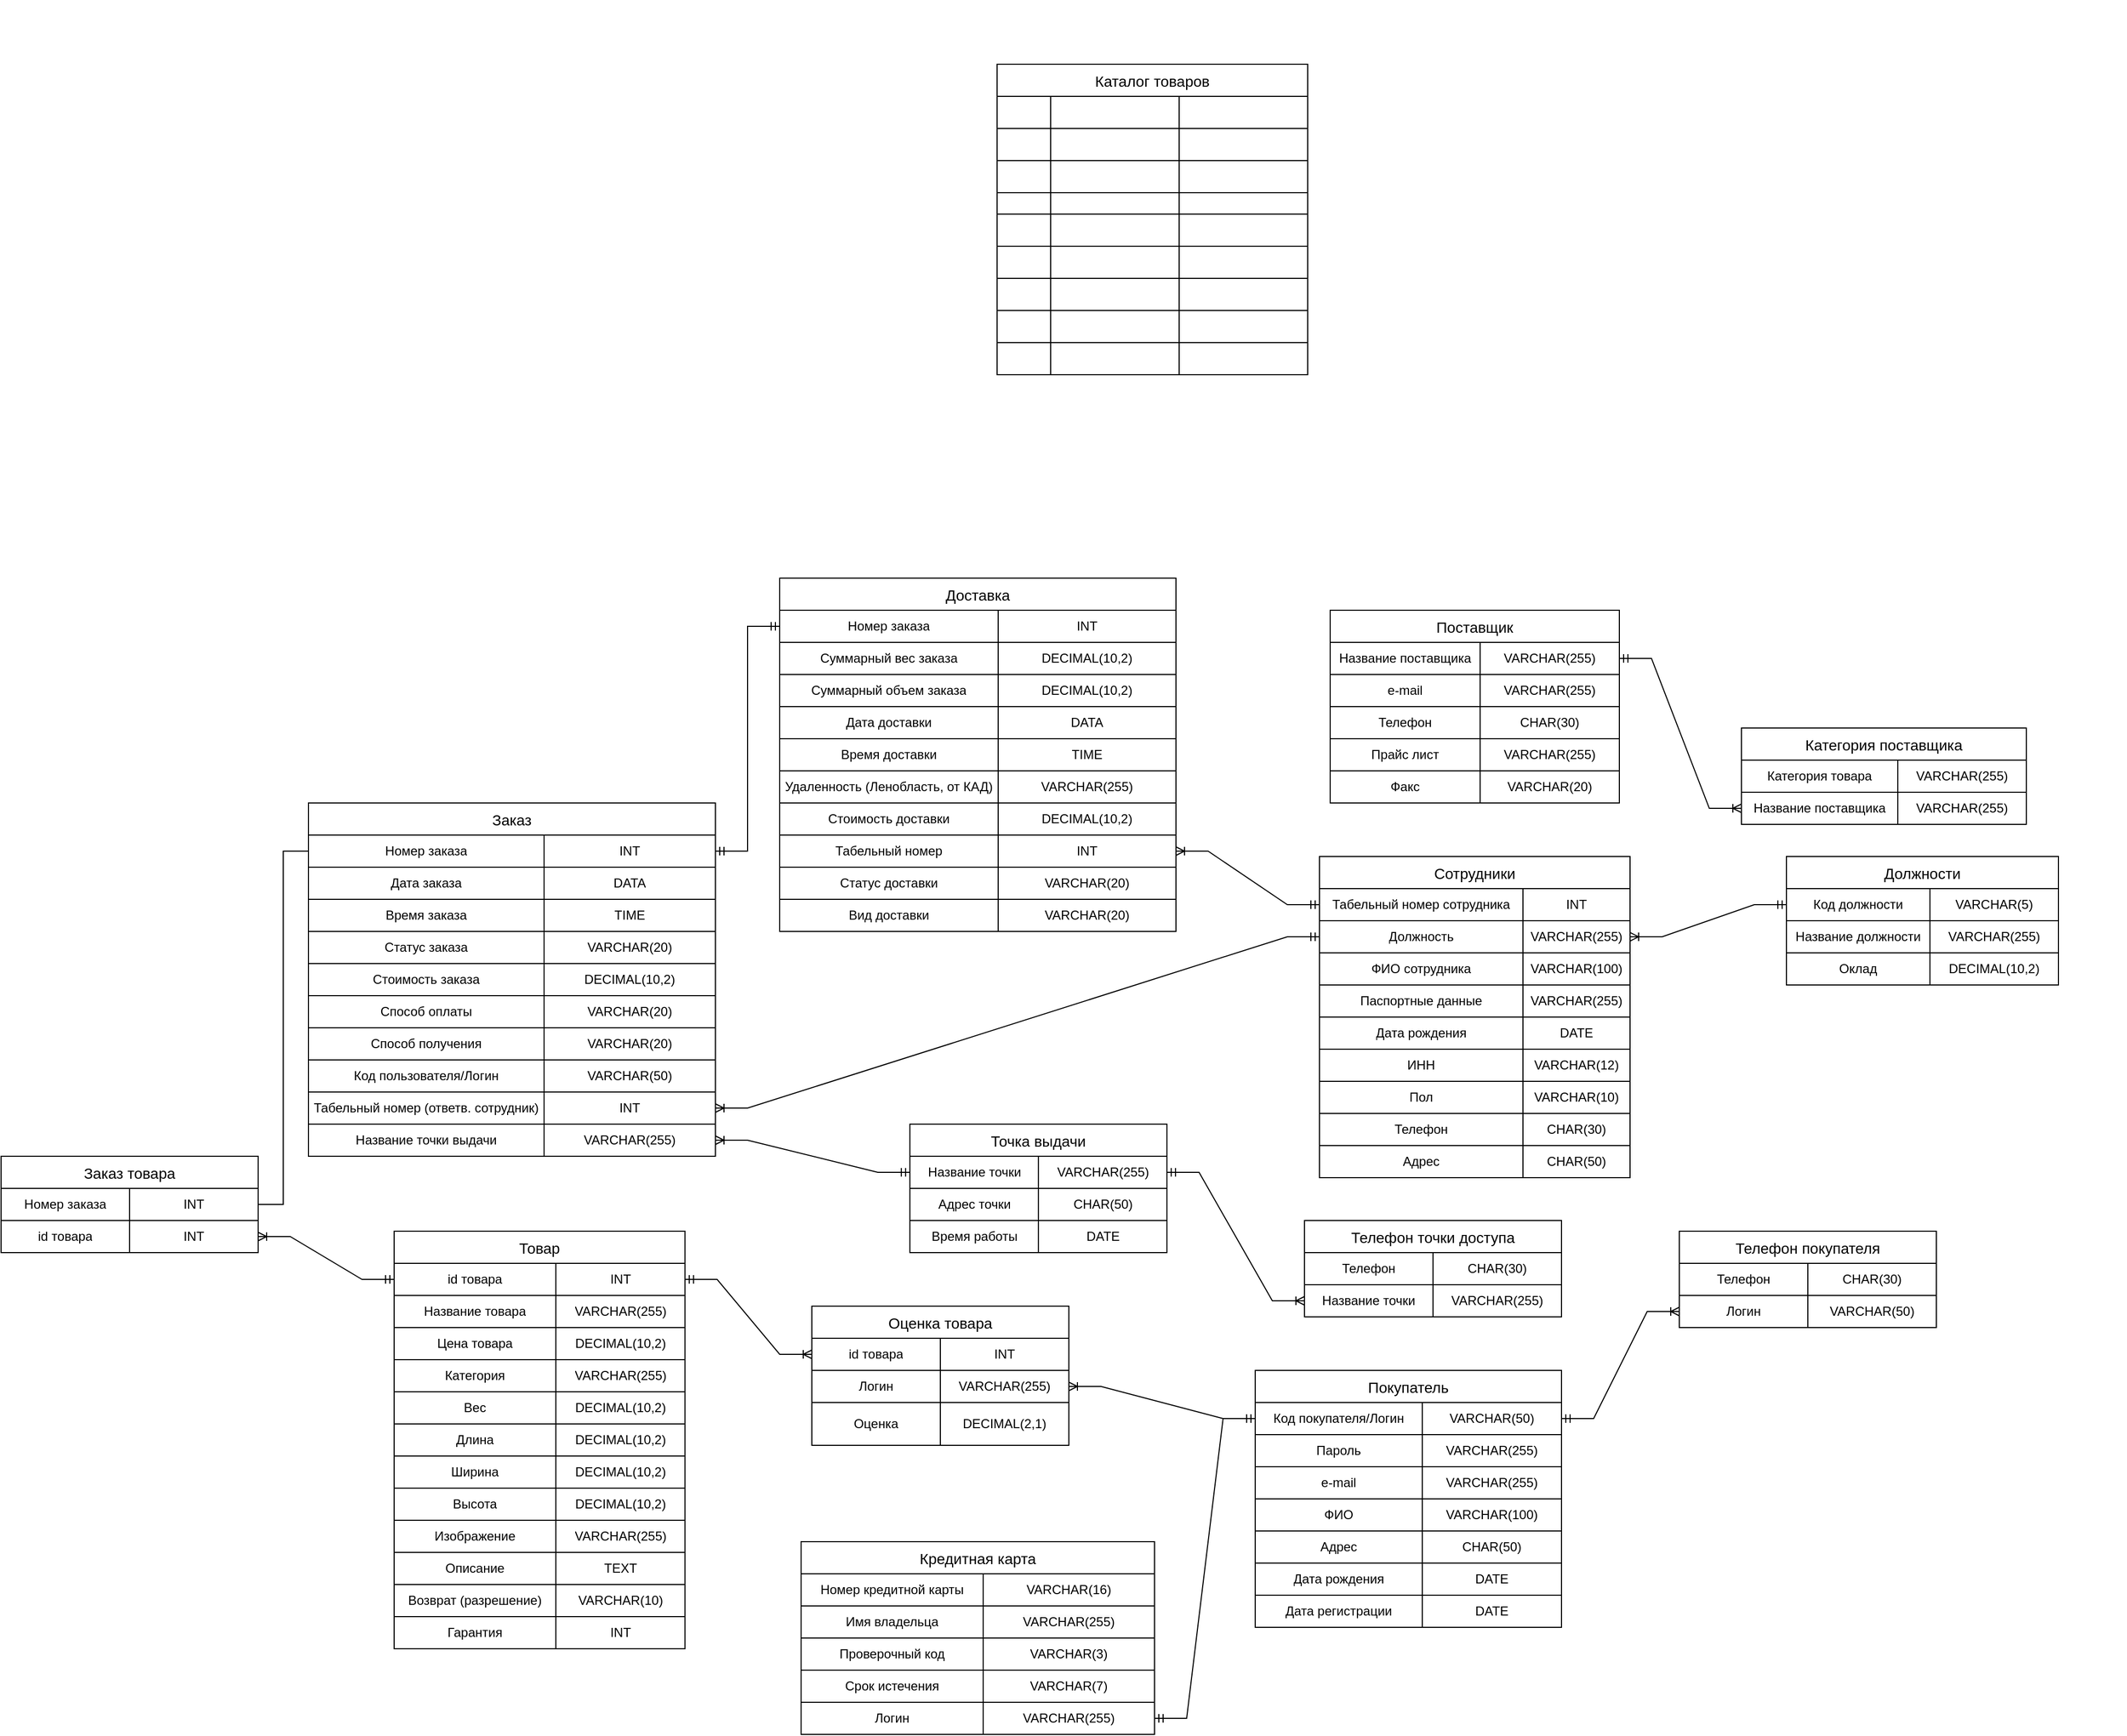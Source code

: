<mxfile version="23.1.6" type="github">
  <diagram name="Страница — 1" id="LTTzaxPPcmoizCmSulEp">
    <mxGraphModel dx="4968" dy="2268" grid="1" gridSize="10" guides="1" tooltips="1" connect="1" arrows="1" fold="1" page="1" pageScale="1" pageWidth="827" pageHeight="1169" math="0" shadow="0">
      <root>
        <mxCell id="0" />
        <mxCell id="1" parent="0" />
        <mxCell id="FbfgumM9k3iWBc4ifTP3-11" value="Товар" style="shape=table;startSize=30;container=1;collapsible=0;childLayout=tableLayout;fontSize=14;labelBackgroundColor=none;fillColor=none;" parent="1" vertex="1">
          <mxGeometry x="647" y="1250" width="271.583" height="390" as="geometry" />
        </mxCell>
        <mxCell id="FbfgumM9k3iWBc4ifTP3-78" style="shape=tableRow;horizontal=0;startSize=0;swimlaneHead=0;swimlaneBody=0;strokeColor=inherit;top=0;left=0;bottom=0;right=0;collapsible=0;dropTarget=0;fillColor=none;points=[[0,0.5],[1,0.5]];portConstraint=eastwest;fontSize=16;" parent="FbfgumM9k3iWBc4ifTP3-11" vertex="1">
          <mxGeometry y="30" width="271.583" height="30" as="geometry" />
        </mxCell>
        <mxCell id="FbfgumM9k3iWBc4ifTP3-80" value="id товара" style="shape=partialRectangle;html=1;whiteSpace=wrap;connectable=0;strokeColor=inherit;overflow=hidden;fillColor=none;top=0;left=0;bottom=0;right=0;pointerEvents=1;fontSize=12;" parent="FbfgumM9k3iWBc4ifTP3-78" vertex="1">
          <mxGeometry width="151" height="30" as="geometry">
            <mxRectangle width="151" height="30" as="alternateBounds" />
          </mxGeometry>
        </mxCell>
        <mxCell id="FbfgumM9k3iWBc4ifTP3-81" value="INT" style="shape=partialRectangle;html=1;whiteSpace=wrap;connectable=0;strokeColor=inherit;overflow=hidden;fillColor=none;top=0;left=0;bottom=0;right=0;pointerEvents=1;fontSize=12;" parent="FbfgumM9k3iWBc4ifTP3-78" vertex="1">
          <mxGeometry x="151" width="121" height="30" as="geometry">
            <mxRectangle width="121" height="30" as="alternateBounds" />
          </mxGeometry>
        </mxCell>
        <mxCell id="FbfgumM9k3iWBc4ifTP3-558" style="shape=tableRow;horizontal=0;startSize=0;swimlaneHead=0;swimlaneBody=0;strokeColor=inherit;top=0;left=0;bottom=0;right=0;collapsible=0;dropTarget=0;fillColor=none;points=[[0,0.5],[1,0.5]];portConstraint=eastwest;fontSize=16;" parent="FbfgumM9k3iWBc4ifTP3-11" vertex="1">
          <mxGeometry y="60" width="271.583" height="30" as="geometry" />
        </mxCell>
        <mxCell id="FbfgumM9k3iWBc4ifTP3-560" value="Название товара" style="shape=partialRectangle;html=1;whiteSpace=wrap;connectable=0;strokeColor=inherit;overflow=hidden;fillColor=none;top=0;left=0;bottom=0;right=0;pointerEvents=1;fontSize=12;align=center;" parent="FbfgumM9k3iWBc4ifTP3-558" vertex="1">
          <mxGeometry width="151" height="30" as="geometry">
            <mxRectangle width="151" height="30" as="alternateBounds" />
          </mxGeometry>
        </mxCell>
        <mxCell id="FbfgumM9k3iWBc4ifTP3-561" value="VARCHAR(255)" style="shape=partialRectangle;html=1;whiteSpace=wrap;connectable=0;strokeColor=inherit;overflow=hidden;fillColor=none;top=0;left=0;bottom=0;right=0;pointerEvents=1;fontSize=12;" parent="FbfgumM9k3iWBc4ifTP3-558" vertex="1">
          <mxGeometry x="151" width="121" height="30" as="geometry">
            <mxRectangle width="121" height="30" as="alternateBounds" />
          </mxGeometry>
        </mxCell>
        <mxCell id="FbfgumM9k3iWBc4ifTP3-16" value="" style="shape=tableRow;horizontal=0;startSize=0;swimlaneHead=0;swimlaneBody=0;strokeColor=inherit;top=0;left=0;bottom=0;right=0;collapsible=0;dropTarget=0;fillColor=none;points=[[0,0.5],[1,0.5]];portConstraint=eastwest;fontSize=16;" parent="FbfgumM9k3iWBc4ifTP3-11" vertex="1">
          <mxGeometry y="90" width="271.583" height="30" as="geometry" />
        </mxCell>
        <mxCell id="FbfgumM9k3iWBc4ifTP3-18" value="&lt;div style=&quot;&quot;&gt;Цена товара&lt;/div&gt;&lt;span id=&quot;docs-internal-guid-eec535c5-7fff-ba72-a998-fead755bfe52&quot;&gt;&lt;/span&gt;" style="shape=partialRectangle;html=1;whiteSpace=wrap;connectable=0;strokeColor=inherit;overflow=hidden;fillColor=none;top=0;left=0;bottom=0;right=0;pointerEvents=1;fontSize=12;align=center;" parent="FbfgumM9k3iWBc4ifTP3-16" vertex="1">
          <mxGeometry width="151" height="30" as="geometry">
            <mxRectangle width="151" height="30" as="alternateBounds" />
          </mxGeometry>
        </mxCell>
        <mxCell id="FbfgumM9k3iWBc4ifTP3-19" value="DECIMAL(10,2)" style="shape=partialRectangle;html=1;whiteSpace=wrap;connectable=0;strokeColor=inherit;overflow=hidden;fillColor=none;top=0;left=0;bottom=0;right=0;pointerEvents=1;fontSize=12;" parent="FbfgumM9k3iWBc4ifTP3-16" vertex="1">
          <mxGeometry x="151" width="121" height="30" as="geometry">
            <mxRectangle width="121" height="30" as="alternateBounds" />
          </mxGeometry>
        </mxCell>
        <mxCell id="FbfgumM9k3iWBc4ifTP3-82" style="shape=tableRow;horizontal=0;startSize=0;swimlaneHead=0;swimlaneBody=0;strokeColor=inherit;top=0;left=0;bottom=0;right=0;collapsible=0;dropTarget=0;fillColor=none;points=[[0,0.5],[1,0.5]];portConstraint=eastwest;fontSize=16;" parent="FbfgumM9k3iWBc4ifTP3-11" vertex="1">
          <mxGeometry y="120" width="271.583" height="30" as="geometry" />
        </mxCell>
        <mxCell id="FbfgumM9k3iWBc4ifTP3-84" value="Категория" style="shape=partialRectangle;html=1;whiteSpace=wrap;connectable=0;strokeColor=inherit;overflow=hidden;fillColor=none;top=0;left=0;bottom=0;right=0;pointerEvents=1;fontSize=12;align=center;" parent="FbfgumM9k3iWBc4ifTP3-82" vertex="1">
          <mxGeometry width="151" height="30" as="geometry">
            <mxRectangle width="151" height="30" as="alternateBounds" />
          </mxGeometry>
        </mxCell>
        <mxCell id="FbfgumM9k3iWBc4ifTP3-85" value="VARCHAR(255)" style="shape=partialRectangle;html=1;whiteSpace=wrap;connectable=0;strokeColor=inherit;overflow=hidden;fillColor=none;top=0;left=0;bottom=0;right=0;pointerEvents=1;fontSize=12;" parent="FbfgumM9k3iWBc4ifTP3-82" vertex="1">
          <mxGeometry x="151" width="121" height="30" as="geometry">
            <mxRectangle width="121" height="30" as="alternateBounds" />
          </mxGeometry>
        </mxCell>
        <mxCell id="FbfgumM9k3iWBc4ifTP3-28" style="shape=tableRow;horizontal=0;startSize=0;swimlaneHead=0;swimlaneBody=0;strokeColor=inherit;top=0;left=0;bottom=0;right=0;collapsible=0;dropTarget=0;fillColor=none;points=[[0,0.5],[1,0.5]];portConstraint=eastwest;fontSize=16;" parent="FbfgumM9k3iWBc4ifTP3-11" vertex="1">
          <mxGeometry y="150" width="271.583" height="30" as="geometry" />
        </mxCell>
        <mxCell id="FbfgumM9k3iWBc4ifTP3-30" value="Вес" style="shape=partialRectangle;html=1;whiteSpace=wrap;connectable=0;strokeColor=inherit;overflow=hidden;fillColor=none;top=0;left=0;bottom=0;right=0;pointerEvents=1;fontSize=12;" parent="FbfgumM9k3iWBc4ifTP3-28" vertex="1">
          <mxGeometry width="151" height="30" as="geometry">
            <mxRectangle width="151" height="30" as="alternateBounds" />
          </mxGeometry>
        </mxCell>
        <mxCell id="FbfgumM9k3iWBc4ifTP3-31" value="DECIMAL(10,2)" style="shape=partialRectangle;html=1;whiteSpace=wrap;connectable=0;strokeColor=inherit;overflow=hidden;fillColor=none;top=0;left=0;bottom=0;right=0;pointerEvents=1;fontSize=12;" parent="FbfgumM9k3iWBc4ifTP3-28" vertex="1">
          <mxGeometry x="151" width="121" height="30" as="geometry">
            <mxRectangle width="121" height="30" as="alternateBounds" />
          </mxGeometry>
        </mxCell>
        <mxCell id="FbfgumM9k3iWBc4ifTP3-24" style="shape=tableRow;horizontal=0;startSize=0;swimlaneHead=0;swimlaneBody=0;strokeColor=inherit;top=0;left=0;bottom=0;right=0;collapsible=0;dropTarget=0;fillColor=none;points=[[0,0.5],[1,0.5]];portConstraint=eastwest;fontSize=16;" parent="FbfgumM9k3iWBc4ifTP3-11" vertex="1">
          <mxGeometry y="180" width="271.583" height="30" as="geometry" />
        </mxCell>
        <mxCell id="FbfgumM9k3iWBc4ifTP3-26" value="Длина" style="shape=partialRectangle;html=1;whiteSpace=wrap;connectable=0;strokeColor=inherit;overflow=hidden;fillColor=none;top=0;left=0;bottom=0;right=0;pointerEvents=1;fontSize=12;" parent="FbfgumM9k3iWBc4ifTP3-24" vertex="1">
          <mxGeometry width="151" height="30" as="geometry">
            <mxRectangle width="151" height="30" as="alternateBounds" />
          </mxGeometry>
        </mxCell>
        <mxCell id="FbfgumM9k3iWBc4ifTP3-27" value="DECIMAL(10,2)" style="shape=partialRectangle;html=1;whiteSpace=wrap;connectable=0;strokeColor=inherit;overflow=hidden;fillColor=none;top=0;left=0;bottom=0;right=0;pointerEvents=1;fontSize=12;" parent="FbfgumM9k3iWBc4ifTP3-24" vertex="1">
          <mxGeometry x="151" width="121" height="30" as="geometry">
            <mxRectangle width="121" height="30" as="alternateBounds" />
          </mxGeometry>
        </mxCell>
        <mxCell id="FbfgumM9k3iWBc4ifTP3-54" style="shape=tableRow;horizontal=0;startSize=0;swimlaneHead=0;swimlaneBody=0;strokeColor=inherit;top=0;left=0;bottom=0;right=0;collapsible=0;dropTarget=0;fillColor=none;points=[[0,0.5],[1,0.5]];portConstraint=eastwest;fontSize=16;" parent="FbfgumM9k3iWBc4ifTP3-11" vertex="1">
          <mxGeometry y="210" width="271.583" height="30" as="geometry" />
        </mxCell>
        <mxCell id="FbfgumM9k3iWBc4ifTP3-56" value="Ширина" style="shape=partialRectangle;html=1;whiteSpace=wrap;connectable=0;strokeColor=inherit;overflow=hidden;fillColor=none;top=0;left=0;bottom=0;right=0;pointerEvents=1;fontSize=12;" parent="FbfgumM9k3iWBc4ifTP3-54" vertex="1">
          <mxGeometry width="151" height="30" as="geometry">
            <mxRectangle width="151" height="30" as="alternateBounds" />
          </mxGeometry>
        </mxCell>
        <mxCell id="FbfgumM9k3iWBc4ifTP3-57" value="DECIMAL(10,2)" style="shape=partialRectangle;html=1;whiteSpace=wrap;connectable=0;strokeColor=inherit;overflow=hidden;fillColor=none;top=0;left=0;bottom=0;right=0;pointerEvents=1;fontSize=12;" parent="FbfgumM9k3iWBc4ifTP3-54" vertex="1">
          <mxGeometry x="151" width="121" height="30" as="geometry">
            <mxRectangle width="121" height="30" as="alternateBounds" />
          </mxGeometry>
        </mxCell>
        <mxCell id="FbfgumM9k3iWBc4ifTP3-58" style="shape=tableRow;horizontal=0;startSize=0;swimlaneHead=0;swimlaneBody=0;strokeColor=inherit;top=0;left=0;bottom=0;right=0;collapsible=0;dropTarget=0;fillColor=none;points=[[0,0.5],[1,0.5]];portConstraint=eastwest;fontSize=16;" parent="FbfgumM9k3iWBc4ifTP3-11" vertex="1">
          <mxGeometry y="240" width="271.583" height="30" as="geometry" />
        </mxCell>
        <mxCell id="FbfgumM9k3iWBc4ifTP3-60" value="Высота" style="shape=partialRectangle;html=1;whiteSpace=wrap;connectable=0;strokeColor=inherit;overflow=hidden;fillColor=none;top=0;left=0;bottom=0;right=0;pointerEvents=1;fontSize=12;" parent="FbfgumM9k3iWBc4ifTP3-58" vertex="1">
          <mxGeometry width="151" height="30" as="geometry">
            <mxRectangle width="151" height="30" as="alternateBounds" />
          </mxGeometry>
        </mxCell>
        <mxCell id="FbfgumM9k3iWBc4ifTP3-61" value="DECIMAL(10,2)" style="shape=partialRectangle;html=1;whiteSpace=wrap;connectable=0;strokeColor=inherit;overflow=hidden;fillColor=none;top=0;left=0;bottom=0;right=0;pointerEvents=1;fontSize=12;" parent="FbfgumM9k3iWBc4ifTP3-58" vertex="1">
          <mxGeometry x="151" width="121" height="30" as="geometry">
            <mxRectangle width="121" height="30" as="alternateBounds" />
          </mxGeometry>
        </mxCell>
        <mxCell id="FbfgumM9k3iWBc4ifTP3-62" style="shape=tableRow;horizontal=0;startSize=0;swimlaneHead=0;swimlaneBody=0;strokeColor=inherit;top=0;left=0;bottom=0;right=0;collapsible=0;dropTarget=0;fillColor=none;points=[[0,0.5],[1,0.5]];portConstraint=eastwest;fontSize=16;" parent="FbfgumM9k3iWBc4ifTP3-11" vertex="1">
          <mxGeometry y="270" width="271.583" height="30" as="geometry" />
        </mxCell>
        <mxCell id="FbfgumM9k3iWBc4ifTP3-64" value="Изображение" style="shape=partialRectangle;html=1;whiteSpace=wrap;connectable=0;strokeColor=inherit;overflow=hidden;fillColor=none;top=0;left=0;bottom=0;right=0;pointerEvents=1;fontSize=12;" parent="FbfgumM9k3iWBc4ifTP3-62" vertex="1">
          <mxGeometry width="151" height="30" as="geometry">
            <mxRectangle width="151" height="30" as="alternateBounds" />
          </mxGeometry>
        </mxCell>
        <mxCell id="FbfgumM9k3iWBc4ifTP3-65" value="VARCHAR(255)" style="shape=partialRectangle;html=1;whiteSpace=wrap;connectable=0;strokeColor=inherit;overflow=hidden;fillColor=none;top=0;left=0;bottom=0;right=0;pointerEvents=1;fontSize=12;" parent="FbfgumM9k3iWBc4ifTP3-62" vertex="1">
          <mxGeometry x="151" width="121" height="30" as="geometry">
            <mxRectangle width="121" height="30" as="alternateBounds" />
          </mxGeometry>
        </mxCell>
        <mxCell id="FbfgumM9k3iWBc4ifTP3-66" style="shape=tableRow;horizontal=0;startSize=0;swimlaneHead=0;swimlaneBody=0;strokeColor=inherit;top=0;left=0;bottom=0;right=0;collapsible=0;dropTarget=0;fillColor=none;points=[[0,0.5],[1,0.5]];portConstraint=eastwest;fontSize=16;" parent="FbfgumM9k3iWBc4ifTP3-11" vertex="1">
          <mxGeometry y="300" width="271.583" height="30" as="geometry" />
        </mxCell>
        <mxCell id="FbfgumM9k3iWBc4ifTP3-68" value="Описание" style="shape=partialRectangle;html=1;whiteSpace=wrap;connectable=0;strokeColor=inherit;overflow=hidden;fillColor=none;top=0;left=0;bottom=0;right=0;pointerEvents=1;fontSize=12;" parent="FbfgumM9k3iWBc4ifTP3-66" vertex="1">
          <mxGeometry width="151" height="30" as="geometry">
            <mxRectangle width="151" height="30" as="alternateBounds" />
          </mxGeometry>
        </mxCell>
        <mxCell id="FbfgumM9k3iWBc4ifTP3-69" value="TEXT" style="shape=partialRectangle;html=1;whiteSpace=wrap;connectable=0;strokeColor=inherit;overflow=hidden;fillColor=none;top=0;left=0;bottom=0;right=0;pointerEvents=1;fontSize=12;" parent="FbfgumM9k3iWBc4ifTP3-66" vertex="1">
          <mxGeometry x="151" width="121" height="30" as="geometry">
            <mxRectangle width="121" height="30" as="alternateBounds" />
          </mxGeometry>
        </mxCell>
        <mxCell id="FbfgumM9k3iWBc4ifTP3-86" style="shape=tableRow;horizontal=0;startSize=0;swimlaneHead=0;swimlaneBody=0;strokeColor=inherit;top=0;left=0;bottom=0;right=0;collapsible=0;dropTarget=0;fillColor=none;points=[[0,0.5],[1,0.5]];portConstraint=eastwest;fontSize=16;" parent="FbfgumM9k3iWBc4ifTP3-11" vertex="1">
          <mxGeometry y="330" width="271.583" height="30" as="geometry" />
        </mxCell>
        <mxCell id="FbfgumM9k3iWBc4ifTP3-88" value="Возврат (разрешение)" style="shape=partialRectangle;html=1;whiteSpace=wrap;connectable=0;strokeColor=inherit;overflow=hidden;fillColor=none;top=0;left=0;bottom=0;right=0;pointerEvents=1;fontSize=12;" parent="FbfgumM9k3iWBc4ifTP3-86" vertex="1">
          <mxGeometry width="151" height="30" as="geometry">
            <mxRectangle width="151" height="30" as="alternateBounds" />
          </mxGeometry>
        </mxCell>
        <mxCell id="FbfgumM9k3iWBc4ifTP3-89" value="VARCHAR(10)" style="shape=partialRectangle;html=1;whiteSpace=wrap;connectable=0;strokeColor=inherit;overflow=hidden;fillColor=none;top=0;left=0;bottom=0;right=0;pointerEvents=1;fontSize=12;" parent="FbfgumM9k3iWBc4ifTP3-86" vertex="1">
          <mxGeometry x="151" width="121" height="30" as="geometry">
            <mxRectangle width="121" height="30" as="alternateBounds" />
          </mxGeometry>
        </mxCell>
        <mxCell id="FbfgumM9k3iWBc4ifTP3-70" style="shape=tableRow;horizontal=0;startSize=0;swimlaneHead=0;swimlaneBody=0;strokeColor=inherit;top=0;left=0;bottom=0;right=0;collapsible=0;dropTarget=0;fillColor=none;points=[[0,0.5],[1,0.5]];portConstraint=eastwest;fontSize=16;" parent="FbfgumM9k3iWBc4ifTP3-11" vertex="1">
          <mxGeometry y="360" width="271.583" height="30" as="geometry" />
        </mxCell>
        <mxCell id="FbfgumM9k3iWBc4ifTP3-72" value="Гарантия" style="shape=partialRectangle;html=1;whiteSpace=wrap;connectable=0;strokeColor=inherit;overflow=hidden;fillColor=none;top=0;left=0;bottom=0;right=0;pointerEvents=1;fontSize=12;" parent="FbfgumM9k3iWBc4ifTP3-70" vertex="1">
          <mxGeometry width="151" height="30" as="geometry">
            <mxRectangle width="151" height="30" as="alternateBounds" />
          </mxGeometry>
        </mxCell>
        <mxCell id="FbfgumM9k3iWBc4ifTP3-73" value="INT" style="shape=partialRectangle;html=1;whiteSpace=wrap;connectable=0;strokeColor=inherit;overflow=hidden;fillColor=none;top=0;left=0;bottom=0;right=0;pointerEvents=1;fontSize=12;" parent="FbfgumM9k3iWBc4ifTP3-70" vertex="1">
          <mxGeometry x="151" width="121" height="30" as="geometry">
            <mxRectangle width="121" height="30" as="alternateBounds" />
          </mxGeometry>
        </mxCell>
        <mxCell id="FbfgumM9k3iWBc4ifTP3-32" value="Оценка товара" style="shape=table;startSize=30;container=1;collapsible=0;childLayout=tableLayout;fontSize=14;fillColor=none;" parent="1" vertex="1">
          <mxGeometry x="1037" y="1320" width="240" height="130" as="geometry" />
        </mxCell>
        <mxCell id="FbfgumM9k3iWBc4ifTP3-33" value="" style="shape=tableRow;horizontal=0;startSize=0;swimlaneHead=0;swimlaneBody=0;strokeColor=inherit;top=0;left=0;bottom=0;right=0;collapsible=0;dropTarget=0;fillColor=none;points=[[0,0.5],[1,0.5]];portConstraint=eastwest;fontSize=16;" parent="FbfgumM9k3iWBc4ifTP3-32" vertex="1">
          <mxGeometry y="30" width="240" height="30" as="geometry" />
        </mxCell>
        <mxCell id="FbfgumM9k3iWBc4ifTP3-35" value="id товара" style="shape=partialRectangle;html=1;whiteSpace=wrap;connectable=0;strokeColor=inherit;overflow=hidden;fillColor=none;top=0;left=0;bottom=0;right=0;pointerEvents=1;fontSize=12;" parent="FbfgumM9k3iWBc4ifTP3-33" vertex="1">
          <mxGeometry width="120" height="30" as="geometry">
            <mxRectangle width="120" height="30" as="alternateBounds" />
          </mxGeometry>
        </mxCell>
        <mxCell id="FbfgumM9k3iWBc4ifTP3-36" value="INT" style="shape=partialRectangle;html=1;whiteSpace=wrap;connectable=0;strokeColor=inherit;overflow=hidden;fillColor=none;top=0;left=0;bottom=0;right=0;pointerEvents=1;fontSize=12;" parent="FbfgumM9k3iWBc4ifTP3-33" vertex="1">
          <mxGeometry x="120" width="120" height="30" as="geometry">
            <mxRectangle width="120" height="30" as="alternateBounds" />
          </mxGeometry>
        </mxCell>
        <mxCell id="FbfgumM9k3iWBc4ifTP3-37" value="" style="shape=tableRow;horizontal=0;startSize=0;swimlaneHead=0;swimlaneBody=0;strokeColor=inherit;top=0;left=0;bottom=0;right=0;collapsible=0;dropTarget=0;fillColor=none;points=[[0,0.5],[1,0.5]];portConstraint=eastwest;fontSize=16;" parent="FbfgumM9k3iWBc4ifTP3-32" vertex="1">
          <mxGeometry y="60" width="240" height="30" as="geometry" />
        </mxCell>
        <mxCell id="FbfgumM9k3iWBc4ifTP3-39" value="Логин" style="shape=partialRectangle;html=1;whiteSpace=wrap;connectable=0;strokeColor=inherit;overflow=hidden;fillColor=none;top=0;left=0;bottom=0;right=0;pointerEvents=1;fontSize=12;" parent="FbfgumM9k3iWBc4ifTP3-37" vertex="1">
          <mxGeometry width="120" height="30" as="geometry">
            <mxRectangle width="120" height="30" as="alternateBounds" />
          </mxGeometry>
        </mxCell>
        <mxCell id="FbfgumM9k3iWBc4ifTP3-40" value="VARCHAR(255)" style="shape=partialRectangle;html=1;whiteSpace=wrap;connectable=0;strokeColor=inherit;overflow=hidden;fillColor=none;top=0;left=0;bottom=0;right=0;pointerEvents=1;fontSize=12;" parent="FbfgumM9k3iWBc4ifTP3-37" vertex="1">
          <mxGeometry x="120" width="120" height="30" as="geometry">
            <mxRectangle width="120" height="30" as="alternateBounds" />
          </mxGeometry>
        </mxCell>
        <mxCell id="FbfgumM9k3iWBc4ifTP3-41" value="" style="shape=tableRow;horizontal=0;startSize=0;swimlaneHead=0;swimlaneBody=0;strokeColor=inherit;top=0;left=0;bottom=0;right=0;collapsible=0;dropTarget=0;fillColor=none;points=[[0,0.5],[1,0.5]];portConstraint=eastwest;fontSize=16;" parent="FbfgumM9k3iWBc4ifTP3-32" vertex="1">
          <mxGeometry y="90" width="240" height="40" as="geometry" />
        </mxCell>
        <mxCell id="FbfgumM9k3iWBc4ifTP3-43" value="Оценка" style="shape=partialRectangle;html=1;whiteSpace=wrap;connectable=0;strokeColor=inherit;overflow=hidden;fillColor=none;top=0;left=0;bottom=0;right=0;pointerEvents=1;fontSize=12;" parent="FbfgumM9k3iWBc4ifTP3-41" vertex="1">
          <mxGeometry width="120" height="40" as="geometry">
            <mxRectangle width="120" height="40" as="alternateBounds" />
          </mxGeometry>
        </mxCell>
        <mxCell id="FbfgumM9k3iWBc4ifTP3-44" value="DECIMAL(2,1)" style="shape=partialRectangle;html=1;whiteSpace=wrap;connectable=0;strokeColor=inherit;overflow=hidden;fillColor=none;top=0;left=0;bottom=0;right=0;pointerEvents=1;fontSize=12;" parent="FbfgumM9k3iWBc4ifTP3-41" vertex="1">
          <mxGeometry x="120" width="120" height="40" as="geometry">
            <mxRectangle width="120" height="40" as="alternateBounds" />
          </mxGeometry>
        </mxCell>
        <mxCell id="FbfgumM9k3iWBc4ifTP3-107" value="Поставщик" style="shape=table;startSize=30;container=1;collapsible=0;childLayout=tableLayout;strokeColor=default;fontSize=14;" parent="1" vertex="1">
          <mxGeometry x="1521" y="670" width="270" height="180" as="geometry" />
        </mxCell>
        <mxCell id="FbfgumM9k3iWBc4ifTP3-108" value="" style="shape=tableRow;horizontal=0;startSize=0;swimlaneHead=0;swimlaneBody=0;strokeColor=inherit;top=0;left=0;bottom=0;right=0;collapsible=0;dropTarget=0;fillColor=none;points=[[0,0.5],[1,0.5]];portConstraint=eastwest;fontSize=16;" parent="FbfgumM9k3iWBc4ifTP3-107" vertex="1">
          <mxGeometry y="30" width="270" height="30" as="geometry" />
        </mxCell>
        <mxCell id="FbfgumM9k3iWBc4ifTP3-110" value="Название поставщика" style="shape=partialRectangle;html=1;whiteSpace=wrap;connectable=0;strokeColor=inherit;overflow=hidden;fillColor=none;top=0;left=0;bottom=0;right=0;pointerEvents=1;fontSize=12;" parent="FbfgumM9k3iWBc4ifTP3-108" vertex="1">
          <mxGeometry width="140" height="30" as="geometry">
            <mxRectangle width="140" height="30" as="alternateBounds" />
          </mxGeometry>
        </mxCell>
        <mxCell id="FbfgumM9k3iWBc4ifTP3-111" value="VARCHAR(255)" style="shape=partialRectangle;html=1;whiteSpace=wrap;connectable=0;strokeColor=inherit;overflow=hidden;fillColor=none;top=0;left=0;bottom=0;right=0;pointerEvents=1;fontSize=12;" parent="FbfgumM9k3iWBc4ifTP3-108" vertex="1">
          <mxGeometry x="140" width="130" height="30" as="geometry">
            <mxRectangle width="130" height="30" as="alternateBounds" />
          </mxGeometry>
        </mxCell>
        <mxCell id="FbfgumM9k3iWBc4ifTP3-112" value="" style="shape=tableRow;horizontal=0;startSize=0;swimlaneHead=0;swimlaneBody=0;strokeColor=inherit;top=0;left=0;bottom=0;right=0;collapsible=0;dropTarget=0;fillColor=none;points=[[0,0.5],[1,0.5]];portConstraint=eastwest;fontSize=16;" parent="FbfgumM9k3iWBc4ifTP3-107" vertex="1">
          <mxGeometry y="60" width="270" height="30" as="geometry" />
        </mxCell>
        <mxCell id="FbfgumM9k3iWBc4ifTP3-114" value="e-mail" style="shape=partialRectangle;html=1;whiteSpace=wrap;connectable=0;strokeColor=inherit;overflow=hidden;fillColor=none;top=0;left=0;bottom=0;right=0;pointerEvents=1;fontSize=12;" parent="FbfgumM9k3iWBc4ifTP3-112" vertex="1">
          <mxGeometry width="140" height="30" as="geometry">
            <mxRectangle width="140" height="30" as="alternateBounds" />
          </mxGeometry>
        </mxCell>
        <mxCell id="FbfgumM9k3iWBc4ifTP3-115" value="VARCHAR(255)" style="shape=partialRectangle;html=1;whiteSpace=wrap;connectable=0;strokeColor=inherit;overflow=hidden;fillColor=none;top=0;left=0;bottom=0;right=0;pointerEvents=1;fontSize=12;" parent="FbfgumM9k3iWBc4ifTP3-112" vertex="1">
          <mxGeometry x="140" width="130" height="30" as="geometry">
            <mxRectangle width="130" height="30" as="alternateBounds" />
          </mxGeometry>
        </mxCell>
        <mxCell id="FbfgumM9k3iWBc4ifTP3-116" value="" style="shape=tableRow;horizontal=0;startSize=0;swimlaneHead=0;swimlaneBody=0;strokeColor=inherit;top=0;left=0;bottom=0;right=0;collapsible=0;dropTarget=0;fillColor=none;points=[[0,0.5],[1,0.5]];portConstraint=eastwest;fontSize=16;" parent="FbfgumM9k3iWBc4ifTP3-107" vertex="1">
          <mxGeometry y="90" width="270" height="30" as="geometry" />
        </mxCell>
        <mxCell id="FbfgumM9k3iWBc4ifTP3-118" value="Телефон" style="shape=partialRectangle;html=1;whiteSpace=wrap;connectable=0;strokeColor=inherit;overflow=hidden;fillColor=none;top=0;left=0;bottom=0;right=0;pointerEvents=1;fontSize=12;" parent="FbfgumM9k3iWBc4ifTP3-116" vertex="1">
          <mxGeometry width="140" height="30" as="geometry">
            <mxRectangle width="140" height="30" as="alternateBounds" />
          </mxGeometry>
        </mxCell>
        <mxCell id="FbfgumM9k3iWBc4ifTP3-119" value="CHAR(30)" style="shape=partialRectangle;html=1;whiteSpace=wrap;connectable=0;strokeColor=inherit;overflow=hidden;fillColor=none;top=0;left=0;bottom=0;right=0;pointerEvents=1;fontSize=12;" parent="FbfgumM9k3iWBc4ifTP3-116" vertex="1">
          <mxGeometry x="140" width="130" height="30" as="geometry">
            <mxRectangle width="130" height="30" as="alternateBounds" />
          </mxGeometry>
        </mxCell>
        <mxCell id="FbfgumM9k3iWBc4ifTP3-120" style="shape=tableRow;horizontal=0;startSize=0;swimlaneHead=0;swimlaneBody=0;strokeColor=inherit;top=0;left=0;bottom=0;right=0;collapsible=0;dropTarget=0;fillColor=none;points=[[0,0.5],[1,0.5]];portConstraint=eastwest;fontSize=16;" parent="FbfgumM9k3iWBc4ifTP3-107" vertex="1">
          <mxGeometry y="120" width="270" height="30" as="geometry" />
        </mxCell>
        <mxCell id="FbfgumM9k3iWBc4ifTP3-122" value="Прайс лист" style="shape=partialRectangle;html=1;whiteSpace=wrap;connectable=0;strokeColor=inherit;overflow=hidden;fillColor=none;top=0;left=0;bottom=0;right=0;pointerEvents=1;fontSize=12;" parent="FbfgumM9k3iWBc4ifTP3-120" vertex="1">
          <mxGeometry width="140" height="30" as="geometry">
            <mxRectangle width="140" height="30" as="alternateBounds" />
          </mxGeometry>
        </mxCell>
        <mxCell id="FbfgumM9k3iWBc4ifTP3-123" value="VARCHAR(255)" style="shape=partialRectangle;html=1;whiteSpace=wrap;connectable=0;strokeColor=inherit;overflow=hidden;fillColor=none;top=0;left=0;bottom=0;right=0;pointerEvents=1;fontSize=12;" parent="FbfgumM9k3iWBc4ifTP3-120" vertex="1">
          <mxGeometry x="140" width="130" height="30" as="geometry">
            <mxRectangle width="130" height="30" as="alternateBounds" />
          </mxGeometry>
        </mxCell>
        <mxCell id="FbfgumM9k3iWBc4ifTP3-124" style="shape=tableRow;horizontal=0;startSize=0;swimlaneHead=0;swimlaneBody=0;strokeColor=inherit;top=0;left=0;bottom=0;right=0;collapsible=0;dropTarget=0;fillColor=none;points=[[0,0.5],[1,0.5]];portConstraint=eastwest;fontSize=16;" parent="FbfgumM9k3iWBc4ifTP3-107" vertex="1">
          <mxGeometry y="150" width="270" height="30" as="geometry" />
        </mxCell>
        <mxCell id="FbfgumM9k3iWBc4ifTP3-126" value="Факс" style="shape=partialRectangle;html=1;whiteSpace=wrap;connectable=0;strokeColor=inherit;overflow=hidden;fillColor=none;top=0;left=0;bottom=0;right=0;pointerEvents=1;fontSize=12;" parent="FbfgumM9k3iWBc4ifTP3-124" vertex="1">
          <mxGeometry width="140" height="30" as="geometry">
            <mxRectangle width="140" height="30" as="alternateBounds" />
          </mxGeometry>
        </mxCell>
        <mxCell id="FbfgumM9k3iWBc4ifTP3-127" value="VARCHAR(20)" style="shape=partialRectangle;html=1;whiteSpace=wrap;connectable=0;strokeColor=inherit;overflow=hidden;fillColor=none;top=0;left=0;bottom=0;right=0;pointerEvents=1;fontSize=12;" parent="FbfgumM9k3iWBc4ifTP3-124" vertex="1">
          <mxGeometry x="140" width="130" height="30" as="geometry">
            <mxRectangle width="130" height="30" as="alternateBounds" />
          </mxGeometry>
        </mxCell>
        <mxCell id="FbfgumM9k3iWBc4ifTP3-145" value="Покупатель" style="shape=table;startSize=30;container=1;collapsible=0;childLayout=tableLayout;strokeColor=default;fontSize=14;" parent="1" vertex="1">
          <mxGeometry x="1451" y="1380" width="286" height="240" as="geometry" />
        </mxCell>
        <mxCell id="FbfgumM9k3iWBc4ifTP3-146" value="" style="shape=tableRow;horizontal=0;startSize=0;swimlaneHead=0;swimlaneBody=0;strokeColor=inherit;top=0;left=0;bottom=0;right=0;collapsible=0;dropTarget=0;fillColor=none;points=[[0,0.5],[1,0.5]];portConstraint=eastwest;fontSize=16;" parent="FbfgumM9k3iWBc4ifTP3-145" vertex="1">
          <mxGeometry y="30" width="286" height="30" as="geometry" />
        </mxCell>
        <mxCell id="FbfgumM9k3iWBc4ifTP3-148" value="Код покупателя/Логин" style="shape=partialRectangle;html=1;whiteSpace=wrap;connectable=0;strokeColor=inherit;overflow=hidden;fillColor=none;top=0;left=0;bottom=0;right=0;pointerEvents=1;fontSize=12;" parent="FbfgumM9k3iWBc4ifTP3-146" vertex="1">
          <mxGeometry width="156" height="30" as="geometry">
            <mxRectangle width="156" height="30" as="alternateBounds" />
          </mxGeometry>
        </mxCell>
        <mxCell id="FbfgumM9k3iWBc4ifTP3-149" value="VARCHAR(50)" style="shape=partialRectangle;html=1;whiteSpace=wrap;connectable=0;strokeColor=inherit;overflow=hidden;fillColor=none;top=0;left=0;bottom=0;right=0;pointerEvents=1;fontSize=12;" parent="FbfgumM9k3iWBc4ifTP3-146" vertex="1">
          <mxGeometry x="156" width="130" height="30" as="geometry">
            <mxRectangle width="130" height="30" as="alternateBounds" />
          </mxGeometry>
        </mxCell>
        <mxCell id="FbfgumM9k3iWBc4ifTP3-150" value="" style="shape=tableRow;horizontal=0;startSize=0;swimlaneHead=0;swimlaneBody=0;strokeColor=inherit;top=0;left=0;bottom=0;right=0;collapsible=0;dropTarget=0;fillColor=none;points=[[0,0.5],[1,0.5]];portConstraint=eastwest;fontSize=16;" parent="FbfgumM9k3iWBc4ifTP3-145" vertex="1">
          <mxGeometry y="60" width="286" height="30" as="geometry" />
        </mxCell>
        <mxCell id="FbfgumM9k3iWBc4ifTP3-152" value="Пароль" style="shape=partialRectangle;html=1;whiteSpace=wrap;connectable=0;strokeColor=inherit;overflow=hidden;fillColor=none;top=0;left=0;bottom=0;right=0;pointerEvents=1;fontSize=12;" parent="FbfgumM9k3iWBc4ifTP3-150" vertex="1">
          <mxGeometry width="156" height="30" as="geometry">
            <mxRectangle width="156" height="30" as="alternateBounds" />
          </mxGeometry>
        </mxCell>
        <mxCell id="FbfgumM9k3iWBc4ifTP3-153" value="VARCHAR(255)" style="shape=partialRectangle;html=1;whiteSpace=wrap;connectable=0;strokeColor=inherit;overflow=hidden;fillColor=none;top=0;left=0;bottom=0;right=0;pointerEvents=1;fontSize=12;" parent="FbfgumM9k3iWBc4ifTP3-150" vertex="1">
          <mxGeometry x="156" width="130" height="30" as="geometry">
            <mxRectangle width="130" height="30" as="alternateBounds" />
          </mxGeometry>
        </mxCell>
        <mxCell id="FbfgumM9k3iWBc4ifTP3-308" value="" style="shape=singleArrow;whiteSpace=wrap;html=1;arrowWidth=0.4;arrowSize=0.4;fontSize=14;fillColor=none;startSize=30;" parent="FbfgumM9k3iWBc4ifTP3-150" vertex="1">
          <mxGeometry x="286" width="NaN" height="30" as="geometry">
            <mxRectangle width="NaN" height="30" as="alternateBounds" />
          </mxGeometry>
        </mxCell>
        <mxCell id="FbfgumM9k3iWBc4ifTP3-154" value="" style="shape=tableRow;horizontal=0;startSize=0;swimlaneHead=0;swimlaneBody=0;strokeColor=inherit;top=0;left=0;bottom=0;right=0;collapsible=0;dropTarget=0;fillColor=none;points=[[0,0.5],[1,0.5]];portConstraint=eastwest;fontSize=16;" parent="FbfgumM9k3iWBc4ifTP3-145" vertex="1">
          <mxGeometry y="90" width="286" height="30" as="geometry" />
        </mxCell>
        <mxCell id="FbfgumM9k3iWBc4ifTP3-156" value="e-mail" style="shape=partialRectangle;html=1;whiteSpace=wrap;connectable=0;strokeColor=inherit;overflow=hidden;fillColor=none;top=0;left=0;bottom=0;right=0;pointerEvents=1;fontSize=12;" parent="FbfgumM9k3iWBc4ifTP3-154" vertex="1">
          <mxGeometry width="156" height="30" as="geometry">
            <mxRectangle width="156" height="30" as="alternateBounds" />
          </mxGeometry>
        </mxCell>
        <mxCell id="FbfgumM9k3iWBc4ifTP3-157" value="VARCHAR(255)" style="shape=partialRectangle;html=1;whiteSpace=wrap;connectable=0;strokeColor=inherit;overflow=hidden;fillColor=none;top=0;left=0;bottom=0;right=0;pointerEvents=1;fontSize=12;" parent="FbfgumM9k3iWBc4ifTP3-154" vertex="1">
          <mxGeometry x="156" width="130" height="30" as="geometry">
            <mxRectangle width="130" height="30" as="alternateBounds" />
          </mxGeometry>
        </mxCell>
        <mxCell id="FbfgumM9k3iWBc4ifTP3-158" style="shape=tableRow;horizontal=0;startSize=0;swimlaneHead=0;swimlaneBody=0;strokeColor=inherit;top=0;left=0;bottom=0;right=0;collapsible=0;dropTarget=0;fillColor=none;points=[[0,0.5],[1,0.5]];portConstraint=eastwest;fontSize=16;" parent="FbfgumM9k3iWBc4ifTP3-145" vertex="1">
          <mxGeometry y="120" width="286" height="30" as="geometry" />
        </mxCell>
        <mxCell id="FbfgumM9k3iWBc4ifTP3-160" value="ФИО" style="shape=partialRectangle;html=1;whiteSpace=wrap;connectable=0;strokeColor=inherit;overflow=hidden;fillColor=none;top=0;left=0;bottom=0;right=0;pointerEvents=1;fontSize=12;" parent="FbfgumM9k3iWBc4ifTP3-158" vertex="1">
          <mxGeometry width="156" height="30" as="geometry">
            <mxRectangle width="156" height="30" as="alternateBounds" />
          </mxGeometry>
        </mxCell>
        <mxCell id="FbfgumM9k3iWBc4ifTP3-161" value="VARCHAR(100)" style="shape=partialRectangle;html=1;whiteSpace=wrap;connectable=0;strokeColor=inherit;overflow=hidden;fillColor=none;top=0;left=0;bottom=0;right=0;pointerEvents=1;fontSize=12;" parent="FbfgumM9k3iWBc4ifTP3-158" vertex="1">
          <mxGeometry x="156" width="130" height="30" as="geometry">
            <mxRectangle width="130" height="30" as="alternateBounds" />
          </mxGeometry>
        </mxCell>
        <mxCell id="FbfgumM9k3iWBc4ifTP3-166" style="shape=tableRow;horizontal=0;startSize=0;swimlaneHead=0;swimlaneBody=0;strokeColor=inherit;top=0;left=0;bottom=0;right=0;collapsible=0;dropTarget=0;fillColor=none;points=[[0,0.5],[1,0.5]];portConstraint=eastwest;fontSize=16;" parent="FbfgumM9k3iWBc4ifTP3-145" vertex="1">
          <mxGeometry y="150" width="286" height="30" as="geometry" />
        </mxCell>
        <mxCell id="FbfgumM9k3iWBc4ifTP3-168" value="Адрес" style="shape=partialRectangle;html=1;whiteSpace=wrap;connectable=0;strokeColor=inherit;overflow=hidden;fillColor=none;top=0;left=0;bottom=0;right=0;pointerEvents=1;fontSize=12;" parent="FbfgumM9k3iWBc4ifTP3-166" vertex="1">
          <mxGeometry width="156" height="30" as="geometry">
            <mxRectangle width="156" height="30" as="alternateBounds" />
          </mxGeometry>
        </mxCell>
        <mxCell id="FbfgumM9k3iWBc4ifTP3-169" value="CHAR(50)" style="shape=partialRectangle;html=1;whiteSpace=wrap;connectable=0;strokeColor=inherit;overflow=hidden;fillColor=none;top=0;left=0;bottom=0;right=0;pointerEvents=1;fontSize=12;" parent="FbfgumM9k3iWBc4ifTP3-166" vertex="1">
          <mxGeometry x="156" width="130" height="30" as="geometry">
            <mxRectangle width="130" height="30" as="alternateBounds" />
          </mxGeometry>
        </mxCell>
        <mxCell id="FbfgumM9k3iWBc4ifTP3-170" style="shape=tableRow;horizontal=0;startSize=0;swimlaneHead=0;swimlaneBody=0;strokeColor=inherit;top=0;left=0;bottom=0;right=0;collapsible=0;dropTarget=0;fillColor=none;points=[[0,0.5],[1,0.5]];portConstraint=eastwest;fontSize=16;" parent="FbfgumM9k3iWBc4ifTP3-145" vertex="1">
          <mxGeometry y="180" width="286" height="30" as="geometry" />
        </mxCell>
        <mxCell id="FbfgumM9k3iWBc4ifTP3-172" value="Дата рождения" style="shape=partialRectangle;html=1;whiteSpace=wrap;connectable=0;strokeColor=inherit;overflow=hidden;fillColor=none;top=0;left=0;bottom=0;right=0;pointerEvents=1;fontSize=12;" parent="FbfgumM9k3iWBc4ifTP3-170" vertex="1">
          <mxGeometry width="156" height="30" as="geometry">
            <mxRectangle width="156" height="30" as="alternateBounds" />
          </mxGeometry>
        </mxCell>
        <mxCell id="FbfgumM9k3iWBc4ifTP3-173" value="DATE" style="shape=partialRectangle;html=1;whiteSpace=wrap;connectable=0;strokeColor=inherit;overflow=hidden;fillColor=none;top=0;left=0;bottom=0;right=0;pointerEvents=1;fontSize=12;" parent="FbfgumM9k3iWBc4ifTP3-170" vertex="1">
          <mxGeometry x="156" width="130" height="30" as="geometry">
            <mxRectangle width="130" height="30" as="alternateBounds" />
          </mxGeometry>
        </mxCell>
        <mxCell id="FbfgumM9k3iWBc4ifTP3-174" style="shape=tableRow;horizontal=0;startSize=0;swimlaneHead=0;swimlaneBody=0;strokeColor=inherit;top=0;left=0;bottom=0;right=0;collapsible=0;dropTarget=0;fillColor=none;points=[[0,0.5],[1,0.5]];portConstraint=eastwest;fontSize=16;" parent="FbfgumM9k3iWBc4ifTP3-145" vertex="1">
          <mxGeometry y="210" width="286" height="30" as="geometry" />
        </mxCell>
        <mxCell id="FbfgumM9k3iWBc4ifTP3-176" value="Дата регистрации" style="shape=partialRectangle;html=1;whiteSpace=wrap;connectable=0;strokeColor=inherit;overflow=hidden;fillColor=none;top=0;left=0;bottom=0;right=0;pointerEvents=1;fontSize=12;" parent="FbfgumM9k3iWBc4ifTP3-174" vertex="1">
          <mxGeometry width="156" height="30" as="geometry">
            <mxRectangle width="156" height="30" as="alternateBounds" />
          </mxGeometry>
        </mxCell>
        <mxCell id="FbfgumM9k3iWBc4ifTP3-177" value="DATE" style="shape=partialRectangle;html=1;whiteSpace=wrap;connectable=0;strokeColor=inherit;overflow=hidden;fillColor=none;top=0;left=0;bottom=0;right=0;pointerEvents=1;fontSize=12;" parent="FbfgumM9k3iWBc4ifTP3-174" vertex="1">
          <mxGeometry x="156" width="130" height="30" as="geometry">
            <mxRectangle width="130" height="30" as="alternateBounds" />
          </mxGeometry>
        </mxCell>
        <mxCell id="FbfgumM9k3iWBc4ifTP3-183" value="Кредитная карта" style="shape=table;startSize=30;container=1;collapsible=0;childLayout=tableLayout;strokeColor=default;fontSize=14;" parent="1" vertex="1">
          <mxGeometry x="1027" y="1540" width="330" height="180" as="geometry" />
        </mxCell>
        <mxCell id="FbfgumM9k3iWBc4ifTP3-184" value="" style="shape=tableRow;horizontal=0;startSize=0;swimlaneHead=0;swimlaneBody=0;strokeColor=inherit;top=0;left=0;bottom=0;right=0;collapsible=0;dropTarget=0;fillColor=none;points=[[0,0.5],[1,0.5]];portConstraint=eastwest;fontSize=16;" parent="FbfgumM9k3iWBc4ifTP3-183" vertex="1">
          <mxGeometry y="30" width="330" height="30" as="geometry" />
        </mxCell>
        <mxCell id="FbfgumM9k3iWBc4ifTP3-186" value="Номер кредитной карты" style="shape=partialRectangle;html=1;whiteSpace=wrap;connectable=0;strokeColor=inherit;overflow=hidden;fillColor=none;top=0;left=0;bottom=0;right=0;pointerEvents=1;fontSize=12;" parent="FbfgumM9k3iWBc4ifTP3-184" vertex="1">
          <mxGeometry width="170" height="30" as="geometry">
            <mxRectangle width="170" height="30" as="alternateBounds" />
          </mxGeometry>
        </mxCell>
        <mxCell id="FbfgumM9k3iWBc4ifTP3-187" value="VARCHAR(16)" style="shape=partialRectangle;html=1;whiteSpace=wrap;connectable=0;strokeColor=inherit;overflow=hidden;fillColor=none;top=0;left=0;bottom=0;right=0;pointerEvents=1;fontSize=12;" parent="FbfgumM9k3iWBc4ifTP3-184" vertex="1">
          <mxGeometry x="170" width="160" height="30" as="geometry">
            <mxRectangle width="160" height="30" as="alternateBounds" />
          </mxGeometry>
        </mxCell>
        <mxCell id="FbfgumM9k3iWBc4ifTP3-188" value="" style="shape=tableRow;horizontal=0;startSize=0;swimlaneHead=0;swimlaneBody=0;strokeColor=inherit;top=0;left=0;bottom=0;right=0;collapsible=0;dropTarget=0;fillColor=none;points=[[0,0.5],[1,0.5]];portConstraint=eastwest;fontSize=16;" parent="FbfgumM9k3iWBc4ifTP3-183" vertex="1">
          <mxGeometry y="60" width="330" height="30" as="geometry" />
        </mxCell>
        <mxCell id="FbfgumM9k3iWBc4ifTP3-190" value="Имя владельца" style="shape=partialRectangle;html=1;whiteSpace=wrap;connectable=0;strokeColor=inherit;overflow=hidden;fillColor=none;top=0;left=0;bottom=0;right=0;pointerEvents=1;fontSize=12;" parent="FbfgumM9k3iWBc4ifTP3-188" vertex="1">
          <mxGeometry width="170" height="30" as="geometry">
            <mxRectangle width="170" height="30" as="alternateBounds" />
          </mxGeometry>
        </mxCell>
        <mxCell id="FbfgumM9k3iWBc4ifTP3-191" value="&lt;span style=&quot;color: rgb(0, 0, 0); font-family: Helvetica; font-size: 12px; font-style: normal; font-variant-ligatures: normal; font-variant-caps: normal; font-weight: 400; letter-spacing: normal; orphans: 2; text-align: center; text-indent: 0px; text-transform: none; widows: 2; word-spacing: 0px; -webkit-text-stroke-width: 0px; background-color: rgb(251, 251, 251); text-decoration-thickness: initial; text-decoration-style: initial; text-decoration-color: initial; float: none; display: inline !important;&quot;&gt;VARCHAR(255)&lt;br&gt;&lt;/span&gt;" style="shape=partialRectangle;html=1;whiteSpace=wrap;connectable=0;strokeColor=inherit;overflow=hidden;fillColor=none;top=0;left=0;bottom=0;right=0;pointerEvents=1;fontSize=12;" parent="FbfgumM9k3iWBc4ifTP3-188" vertex="1">
          <mxGeometry x="170" width="160" height="30" as="geometry">
            <mxRectangle width="160" height="30" as="alternateBounds" />
          </mxGeometry>
        </mxCell>
        <mxCell id="FbfgumM9k3iWBc4ifTP3-192" value="" style="shape=tableRow;horizontal=0;startSize=0;swimlaneHead=0;swimlaneBody=0;strokeColor=inherit;top=0;left=0;bottom=0;right=0;collapsible=0;dropTarget=0;fillColor=none;points=[[0,0.5],[1,0.5]];portConstraint=eastwest;fontSize=16;" parent="FbfgumM9k3iWBc4ifTP3-183" vertex="1">
          <mxGeometry y="90" width="330" height="30" as="geometry" />
        </mxCell>
        <mxCell id="FbfgumM9k3iWBc4ifTP3-194" value="Проверочный код" style="shape=partialRectangle;html=1;whiteSpace=wrap;connectable=0;strokeColor=inherit;overflow=hidden;fillColor=none;top=0;left=0;bottom=0;right=0;pointerEvents=1;fontSize=12;" parent="FbfgumM9k3iWBc4ifTP3-192" vertex="1">
          <mxGeometry width="170" height="30" as="geometry">
            <mxRectangle width="170" height="30" as="alternateBounds" />
          </mxGeometry>
        </mxCell>
        <mxCell id="FbfgumM9k3iWBc4ifTP3-195" value="VARCHAR(3)" style="shape=partialRectangle;html=1;whiteSpace=wrap;connectable=0;strokeColor=inherit;overflow=hidden;fillColor=none;top=0;left=0;bottom=0;right=0;pointerEvents=1;fontSize=12;" parent="FbfgumM9k3iWBc4ifTP3-192" vertex="1">
          <mxGeometry x="170" width="160" height="30" as="geometry">
            <mxRectangle width="160" height="30" as="alternateBounds" />
          </mxGeometry>
        </mxCell>
        <mxCell id="FbfgumM9k3iWBc4ifTP3-196" style="shape=tableRow;horizontal=0;startSize=0;swimlaneHead=0;swimlaneBody=0;strokeColor=inherit;top=0;left=0;bottom=0;right=0;collapsible=0;dropTarget=0;fillColor=none;points=[[0,0.5],[1,0.5]];portConstraint=eastwest;fontSize=16;" parent="FbfgumM9k3iWBc4ifTP3-183" vertex="1">
          <mxGeometry y="120" width="330" height="30" as="geometry" />
        </mxCell>
        <mxCell id="FbfgumM9k3iWBc4ifTP3-198" value="Срок истечения" style="shape=partialRectangle;html=1;whiteSpace=wrap;connectable=0;strokeColor=inherit;overflow=hidden;fillColor=none;top=0;left=0;bottom=0;right=0;pointerEvents=1;fontSize=12;" parent="FbfgumM9k3iWBc4ifTP3-196" vertex="1">
          <mxGeometry width="170" height="30" as="geometry">
            <mxRectangle width="170" height="30" as="alternateBounds" />
          </mxGeometry>
        </mxCell>
        <mxCell id="FbfgumM9k3iWBc4ifTP3-199" value="VARCHAR(7)" style="shape=partialRectangle;html=1;whiteSpace=wrap;connectable=0;strokeColor=inherit;overflow=hidden;fillColor=none;top=0;left=0;bottom=0;right=0;pointerEvents=1;fontSize=12;" parent="FbfgumM9k3iWBc4ifTP3-196" vertex="1">
          <mxGeometry x="170" width="160" height="30" as="geometry">
            <mxRectangle width="160" height="30" as="alternateBounds" />
          </mxGeometry>
        </mxCell>
        <mxCell id="FbfgumM9k3iWBc4ifTP3-200" style="shape=tableRow;horizontal=0;startSize=0;swimlaneHead=0;swimlaneBody=0;strokeColor=inherit;top=0;left=0;bottom=0;right=0;collapsible=0;dropTarget=0;fillColor=none;points=[[0,0.5],[1,0.5]];portConstraint=eastwest;fontSize=16;" parent="FbfgumM9k3iWBc4ifTP3-183" vertex="1">
          <mxGeometry y="150" width="330" height="30" as="geometry" />
        </mxCell>
        <mxCell id="FbfgumM9k3iWBc4ifTP3-202" value="Логин" style="shape=partialRectangle;html=1;whiteSpace=wrap;connectable=0;strokeColor=inherit;overflow=hidden;fillColor=none;top=0;left=0;bottom=0;right=0;pointerEvents=1;fontSize=12;" parent="FbfgumM9k3iWBc4ifTP3-200" vertex="1">
          <mxGeometry width="170" height="30" as="geometry">
            <mxRectangle width="170" height="30" as="alternateBounds" />
          </mxGeometry>
        </mxCell>
        <mxCell id="FbfgumM9k3iWBc4ifTP3-203" value="VARCHAR(255)" style="shape=partialRectangle;html=1;whiteSpace=wrap;connectable=0;strokeColor=inherit;overflow=hidden;fillColor=none;top=0;left=0;bottom=0;right=0;pointerEvents=1;fontSize=12;" parent="FbfgumM9k3iWBc4ifTP3-200" vertex="1">
          <mxGeometry x="170" width="160" height="30" as="geometry">
            <mxRectangle width="160" height="30" as="alternateBounds" />
          </mxGeometry>
        </mxCell>
        <mxCell id="FbfgumM9k3iWBc4ifTP3-220" value="Доставка" style="shape=table;startSize=30;container=1;collapsible=0;childLayout=tableLayout;strokeColor=default;fontSize=14;" parent="1" vertex="1">
          <mxGeometry x="1007" y="640" width="370" height="330" as="geometry" />
        </mxCell>
        <mxCell id="FbfgumM9k3iWBc4ifTP3-221" value="" style="shape=tableRow;horizontal=0;startSize=0;swimlaneHead=0;swimlaneBody=0;strokeColor=inherit;top=0;left=0;bottom=0;right=0;collapsible=0;dropTarget=0;fillColor=none;points=[[0,0.5],[1,0.5]];portConstraint=eastwest;fontSize=16;" parent="FbfgumM9k3iWBc4ifTP3-220" vertex="1">
          <mxGeometry y="30" width="370" height="30" as="geometry" />
        </mxCell>
        <mxCell id="FbfgumM9k3iWBc4ifTP3-223" value="Номер заказа" style="shape=partialRectangle;html=1;whiteSpace=wrap;connectable=0;strokeColor=inherit;overflow=hidden;fillColor=none;top=0;left=0;bottom=0;right=0;pointerEvents=1;fontSize=12;" parent="FbfgumM9k3iWBc4ifTP3-221" vertex="1">
          <mxGeometry width="204" height="30" as="geometry">
            <mxRectangle width="204" height="30" as="alternateBounds" />
          </mxGeometry>
        </mxCell>
        <mxCell id="FbfgumM9k3iWBc4ifTP3-224" value="INT" style="shape=partialRectangle;html=1;whiteSpace=wrap;connectable=0;strokeColor=inherit;overflow=hidden;fillColor=none;top=0;left=0;bottom=0;right=0;pointerEvents=1;fontSize=12;" parent="FbfgumM9k3iWBc4ifTP3-221" vertex="1">
          <mxGeometry x="204" width="166" height="30" as="geometry">
            <mxRectangle width="166" height="30" as="alternateBounds" />
          </mxGeometry>
        </mxCell>
        <mxCell id="FbfgumM9k3iWBc4ifTP3-225" value="" style="shape=tableRow;horizontal=0;startSize=0;swimlaneHead=0;swimlaneBody=0;strokeColor=inherit;top=0;left=0;bottom=0;right=0;collapsible=0;dropTarget=0;fillColor=none;points=[[0,0.5],[1,0.5]];portConstraint=eastwest;fontSize=16;" parent="FbfgumM9k3iWBc4ifTP3-220" vertex="1">
          <mxGeometry y="60" width="370" height="30" as="geometry" />
        </mxCell>
        <mxCell id="FbfgumM9k3iWBc4ifTP3-227" value="Суммарный вес заказа" style="shape=partialRectangle;html=1;whiteSpace=wrap;connectable=0;strokeColor=inherit;overflow=hidden;fillColor=none;top=0;left=0;bottom=0;right=0;pointerEvents=1;fontSize=12;" parent="FbfgumM9k3iWBc4ifTP3-225" vertex="1">
          <mxGeometry width="204" height="30" as="geometry">
            <mxRectangle width="204" height="30" as="alternateBounds" />
          </mxGeometry>
        </mxCell>
        <mxCell id="FbfgumM9k3iWBc4ifTP3-228" value="DECIMAL(10,2)" style="shape=partialRectangle;html=1;whiteSpace=wrap;connectable=0;strokeColor=inherit;overflow=hidden;fillColor=none;top=0;left=0;bottom=0;right=0;pointerEvents=1;fontSize=12;" parent="FbfgumM9k3iWBc4ifTP3-225" vertex="1">
          <mxGeometry x="204" width="166" height="30" as="geometry">
            <mxRectangle width="166" height="30" as="alternateBounds" />
          </mxGeometry>
        </mxCell>
        <mxCell id="FbfgumM9k3iWBc4ifTP3-229" value="" style="shape=tableRow;horizontal=0;startSize=0;swimlaneHead=0;swimlaneBody=0;strokeColor=inherit;top=0;left=0;bottom=0;right=0;collapsible=0;dropTarget=0;fillColor=none;points=[[0,0.5],[1,0.5]];portConstraint=eastwest;fontSize=16;" parent="FbfgumM9k3iWBc4ifTP3-220" vertex="1">
          <mxGeometry y="90" width="370" height="30" as="geometry" />
        </mxCell>
        <mxCell id="FbfgumM9k3iWBc4ifTP3-231" value="Суммарный объем заказа" style="shape=partialRectangle;html=1;whiteSpace=wrap;connectable=0;strokeColor=inherit;overflow=hidden;fillColor=none;top=0;left=0;bottom=0;right=0;pointerEvents=1;fontSize=12;" parent="FbfgumM9k3iWBc4ifTP3-229" vertex="1">
          <mxGeometry width="204" height="30" as="geometry">
            <mxRectangle width="204" height="30" as="alternateBounds" />
          </mxGeometry>
        </mxCell>
        <mxCell id="FbfgumM9k3iWBc4ifTP3-232" value="DECIMAL(10,2)" style="shape=partialRectangle;html=1;whiteSpace=wrap;connectable=0;strokeColor=inherit;overflow=hidden;fillColor=none;top=0;left=0;bottom=0;right=0;pointerEvents=1;fontSize=12;" parent="FbfgumM9k3iWBc4ifTP3-229" vertex="1">
          <mxGeometry x="204" width="166" height="30" as="geometry">
            <mxRectangle width="166" height="30" as="alternateBounds" />
          </mxGeometry>
        </mxCell>
        <mxCell id="FbfgumM9k3iWBc4ifTP3-233" style="shape=tableRow;horizontal=0;startSize=0;swimlaneHead=0;swimlaneBody=0;strokeColor=inherit;top=0;left=0;bottom=0;right=0;collapsible=0;dropTarget=0;fillColor=none;points=[[0,0.5],[1,0.5]];portConstraint=eastwest;fontSize=16;" parent="FbfgumM9k3iWBc4ifTP3-220" vertex="1">
          <mxGeometry y="120" width="370" height="30" as="geometry" />
        </mxCell>
        <mxCell id="FbfgumM9k3iWBc4ifTP3-235" value="Дата доставки" style="shape=partialRectangle;html=1;whiteSpace=wrap;connectable=0;strokeColor=inherit;overflow=hidden;fillColor=none;top=0;left=0;bottom=0;right=0;pointerEvents=1;fontSize=12;" parent="FbfgumM9k3iWBc4ifTP3-233" vertex="1">
          <mxGeometry width="204" height="30" as="geometry">
            <mxRectangle width="204" height="30" as="alternateBounds" />
          </mxGeometry>
        </mxCell>
        <mxCell id="FbfgumM9k3iWBc4ifTP3-236" value="DATA" style="shape=partialRectangle;html=1;whiteSpace=wrap;connectable=0;strokeColor=inherit;overflow=hidden;fillColor=none;top=0;left=0;bottom=0;right=0;pointerEvents=1;fontSize=12;" parent="FbfgumM9k3iWBc4ifTP3-233" vertex="1">
          <mxGeometry x="204" width="166" height="30" as="geometry">
            <mxRectangle width="166" height="30" as="alternateBounds" />
          </mxGeometry>
        </mxCell>
        <mxCell id="FbfgumM9k3iWBc4ifTP3-237" style="shape=tableRow;horizontal=0;startSize=0;swimlaneHead=0;swimlaneBody=0;strokeColor=inherit;top=0;left=0;bottom=0;right=0;collapsible=0;dropTarget=0;fillColor=none;points=[[0,0.5],[1,0.5]];portConstraint=eastwest;fontSize=16;" parent="FbfgumM9k3iWBc4ifTP3-220" vertex="1">
          <mxGeometry y="150" width="370" height="30" as="geometry" />
        </mxCell>
        <mxCell id="FbfgumM9k3iWBc4ifTP3-239" value="Время доставки" style="shape=partialRectangle;html=1;whiteSpace=wrap;connectable=0;strokeColor=inherit;overflow=hidden;fillColor=none;top=0;left=0;bottom=0;right=0;pointerEvents=1;fontSize=12;" parent="FbfgumM9k3iWBc4ifTP3-237" vertex="1">
          <mxGeometry width="204" height="30" as="geometry">
            <mxRectangle width="204" height="30" as="alternateBounds" />
          </mxGeometry>
        </mxCell>
        <mxCell id="FbfgumM9k3iWBc4ifTP3-240" value="TIME" style="shape=partialRectangle;html=1;whiteSpace=wrap;connectable=0;strokeColor=inherit;overflow=hidden;fillColor=none;top=0;left=0;bottom=0;right=0;pointerEvents=1;fontSize=12;" parent="FbfgumM9k3iWBc4ifTP3-237" vertex="1">
          <mxGeometry x="204" width="166" height="30" as="geometry">
            <mxRectangle width="166" height="30" as="alternateBounds" />
          </mxGeometry>
        </mxCell>
        <mxCell id="FbfgumM9k3iWBc4ifTP3-241" style="shape=tableRow;horizontal=0;startSize=0;swimlaneHead=0;swimlaneBody=0;strokeColor=inherit;top=0;left=0;bottom=0;right=0;collapsible=0;dropTarget=0;fillColor=none;points=[[0,0.5],[1,0.5]];portConstraint=eastwest;fontSize=16;" parent="FbfgumM9k3iWBc4ifTP3-220" vertex="1">
          <mxGeometry y="180" width="370" height="30" as="geometry" />
        </mxCell>
        <mxCell id="FbfgumM9k3iWBc4ifTP3-243" value="Удаленность (Ленобласть, от КАД)" style="shape=partialRectangle;html=1;whiteSpace=wrap;connectable=0;strokeColor=inherit;overflow=hidden;fillColor=none;top=0;left=0;bottom=0;right=0;pointerEvents=1;fontSize=12;" parent="FbfgumM9k3iWBc4ifTP3-241" vertex="1">
          <mxGeometry width="204" height="30" as="geometry">
            <mxRectangle width="204" height="30" as="alternateBounds" />
          </mxGeometry>
        </mxCell>
        <mxCell id="FbfgumM9k3iWBc4ifTP3-244" value="VARCHAR(255)" style="shape=partialRectangle;html=1;whiteSpace=wrap;connectable=0;strokeColor=inherit;overflow=hidden;fillColor=none;top=0;left=0;bottom=0;right=0;pointerEvents=1;fontSize=12;" parent="FbfgumM9k3iWBc4ifTP3-241" vertex="1">
          <mxGeometry x="204" width="166" height="30" as="geometry">
            <mxRectangle width="166" height="30" as="alternateBounds" />
          </mxGeometry>
        </mxCell>
        <mxCell id="FbfgumM9k3iWBc4ifTP3-245" style="shape=tableRow;horizontal=0;startSize=0;swimlaneHead=0;swimlaneBody=0;strokeColor=inherit;top=0;left=0;bottom=0;right=0;collapsible=0;dropTarget=0;fillColor=none;points=[[0,0.5],[1,0.5]];portConstraint=eastwest;fontSize=16;" parent="FbfgumM9k3iWBc4ifTP3-220" vertex="1">
          <mxGeometry y="210" width="370" height="30" as="geometry" />
        </mxCell>
        <mxCell id="FbfgumM9k3iWBc4ifTP3-247" value="Стоимость доставки" style="shape=partialRectangle;html=1;whiteSpace=wrap;connectable=0;strokeColor=inherit;overflow=hidden;fillColor=none;top=0;left=0;bottom=0;right=0;pointerEvents=1;fontSize=12;" parent="FbfgumM9k3iWBc4ifTP3-245" vertex="1">
          <mxGeometry width="204" height="30" as="geometry">
            <mxRectangle width="204" height="30" as="alternateBounds" />
          </mxGeometry>
        </mxCell>
        <mxCell id="FbfgumM9k3iWBc4ifTP3-248" value="DECIMAL(10,2)" style="shape=partialRectangle;html=1;whiteSpace=wrap;connectable=0;strokeColor=inherit;overflow=hidden;fillColor=none;top=0;left=0;bottom=0;right=0;pointerEvents=1;fontSize=12;" parent="FbfgumM9k3iWBc4ifTP3-245" vertex="1">
          <mxGeometry x="204" width="166" height="30" as="geometry">
            <mxRectangle width="166" height="30" as="alternateBounds" />
          </mxGeometry>
        </mxCell>
        <mxCell id="FbfgumM9k3iWBc4ifTP3-249" style="shape=tableRow;horizontal=0;startSize=0;swimlaneHead=0;swimlaneBody=0;strokeColor=inherit;top=0;left=0;bottom=0;right=0;collapsible=0;dropTarget=0;fillColor=none;points=[[0,0.5],[1,0.5]];portConstraint=eastwest;fontSize=16;" parent="FbfgumM9k3iWBc4ifTP3-220" vertex="1">
          <mxGeometry y="240" width="370" height="30" as="geometry" />
        </mxCell>
        <mxCell id="FbfgumM9k3iWBc4ifTP3-251" value="Табельный номер" style="shape=partialRectangle;html=1;whiteSpace=wrap;connectable=0;strokeColor=inherit;overflow=hidden;fillColor=none;top=0;left=0;bottom=0;right=0;pointerEvents=1;fontSize=12;" parent="FbfgumM9k3iWBc4ifTP3-249" vertex="1">
          <mxGeometry width="204" height="30" as="geometry">
            <mxRectangle width="204" height="30" as="alternateBounds" />
          </mxGeometry>
        </mxCell>
        <mxCell id="FbfgumM9k3iWBc4ifTP3-252" value="INT" style="shape=partialRectangle;html=1;whiteSpace=wrap;connectable=0;strokeColor=inherit;overflow=hidden;fillColor=none;top=0;left=0;bottom=0;right=0;pointerEvents=1;fontSize=12;" parent="FbfgumM9k3iWBc4ifTP3-249" vertex="1">
          <mxGeometry x="204" width="166" height="30" as="geometry">
            <mxRectangle width="166" height="30" as="alternateBounds" />
          </mxGeometry>
        </mxCell>
        <mxCell id="FbfgumM9k3iWBc4ifTP3-253" style="shape=tableRow;horizontal=0;startSize=0;swimlaneHead=0;swimlaneBody=0;strokeColor=inherit;top=0;left=0;bottom=0;right=0;collapsible=0;dropTarget=0;fillColor=none;points=[[0,0.5],[1,0.5]];portConstraint=eastwest;fontSize=16;" parent="FbfgumM9k3iWBc4ifTP3-220" vertex="1">
          <mxGeometry y="270" width="370" height="30" as="geometry" />
        </mxCell>
        <mxCell id="FbfgumM9k3iWBc4ifTP3-255" value="Статус доставки" style="shape=partialRectangle;html=1;whiteSpace=wrap;connectable=0;strokeColor=inherit;overflow=hidden;fillColor=none;top=0;left=0;bottom=0;right=0;pointerEvents=1;fontSize=12;" parent="FbfgumM9k3iWBc4ifTP3-253" vertex="1">
          <mxGeometry width="204" height="30" as="geometry">
            <mxRectangle width="204" height="30" as="alternateBounds" />
          </mxGeometry>
        </mxCell>
        <mxCell id="FbfgumM9k3iWBc4ifTP3-256" value="VARCHAR(20)" style="shape=partialRectangle;html=1;whiteSpace=wrap;connectable=0;strokeColor=inherit;overflow=hidden;fillColor=none;top=0;left=0;bottom=0;right=0;pointerEvents=1;fontSize=12;" parent="FbfgumM9k3iWBc4ifTP3-253" vertex="1">
          <mxGeometry x="204" width="166" height="30" as="geometry">
            <mxRectangle width="166" height="30" as="alternateBounds" />
          </mxGeometry>
        </mxCell>
        <mxCell id="FbfgumM9k3iWBc4ifTP3-545" style="shape=tableRow;horizontal=0;startSize=0;swimlaneHead=0;swimlaneBody=0;strokeColor=inherit;top=0;left=0;bottom=0;right=0;collapsible=0;dropTarget=0;fillColor=none;points=[[0,0.5],[1,0.5]];portConstraint=eastwest;fontSize=16;" parent="FbfgumM9k3iWBc4ifTP3-220" vertex="1">
          <mxGeometry y="300" width="370" height="30" as="geometry" />
        </mxCell>
        <mxCell id="FbfgumM9k3iWBc4ifTP3-547" value="Вид доставки" style="shape=partialRectangle;html=1;whiteSpace=wrap;connectable=0;strokeColor=inherit;overflow=hidden;fillColor=none;top=0;left=0;bottom=0;right=0;pointerEvents=1;fontSize=12;" parent="FbfgumM9k3iWBc4ifTP3-545" vertex="1">
          <mxGeometry width="204" height="30" as="geometry">
            <mxRectangle width="204" height="30" as="alternateBounds" />
          </mxGeometry>
        </mxCell>
        <mxCell id="FbfgumM9k3iWBc4ifTP3-548" value="VARCHAR(20)" style="shape=partialRectangle;html=1;whiteSpace=wrap;connectable=0;strokeColor=inherit;overflow=hidden;fillColor=none;top=0;left=0;bottom=0;right=0;pointerEvents=1;fontSize=12;" parent="FbfgumM9k3iWBc4ifTP3-545" vertex="1">
          <mxGeometry x="204" width="166" height="30" as="geometry">
            <mxRectangle width="166" height="30" as="alternateBounds" />
          </mxGeometry>
        </mxCell>
        <mxCell id="FbfgumM9k3iWBc4ifTP3-257" value="Телефон покупателя" style="shape=table;startSize=30;container=1;collapsible=0;childLayout=tableLayout;fontSize=14;fillColor=none;" parent="1" vertex="1">
          <mxGeometry x="1847" y="1250" width="240" height="90" as="geometry" />
        </mxCell>
        <mxCell id="FbfgumM9k3iWBc4ifTP3-258" value="" style="shape=tableRow;horizontal=0;startSize=0;swimlaneHead=0;swimlaneBody=0;strokeColor=inherit;top=0;left=0;bottom=0;right=0;collapsible=0;dropTarget=0;fillColor=none;points=[[0,0.5],[1,0.5]];portConstraint=eastwest;fontSize=16;" parent="FbfgumM9k3iWBc4ifTP3-257" vertex="1">
          <mxGeometry y="30" width="240" height="30" as="geometry" />
        </mxCell>
        <mxCell id="FbfgumM9k3iWBc4ifTP3-260" value="Телефон" style="shape=partialRectangle;html=1;whiteSpace=wrap;connectable=0;strokeColor=inherit;overflow=hidden;fillColor=none;top=0;left=0;bottom=0;right=0;pointerEvents=1;fontSize=12;" parent="FbfgumM9k3iWBc4ifTP3-258" vertex="1">
          <mxGeometry width="120" height="30" as="geometry">
            <mxRectangle width="120" height="30" as="alternateBounds" />
          </mxGeometry>
        </mxCell>
        <mxCell id="FbfgumM9k3iWBc4ifTP3-261" value="CHAR(30)" style="shape=partialRectangle;html=1;whiteSpace=wrap;connectable=0;strokeColor=inherit;overflow=hidden;fillColor=none;top=0;left=0;bottom=0;right=0;pointerEvents=1;fontSize=12;" parent="FbfgumM9k3iWBc4ifTP3-258" vertex="1">
          <mxGeometry x="120" width="120" height="30" as="geometry">
            <mxRectangle width="120" height="30" as="alternateBounds" />
          </mxGeometry>
        </mxCell>
        <mxCell id="FbfgumM9k3iWBc4ifTP3-262" value="" style="shape=tableRow;horizontal=0;startSize=0;swimlaneHead=0;swimlaneBody=0;strokeColor=inherit;top=0;left=0;bottom=0;right=0;collapsible=0;dropTarget=0;fillColor=none;points=[[0,0.5],[1,0.5]];portConstraint=eastwest;fontSize=16;" parent="FbfgumM9k3iWBc4ifTP3-257" vertex="1">
          <mxGeometry y="60" width="240" height="30" as="geometry" />
        </mxCell>
        <mxCell id="FbfgumM9k3iWBc4ifTP3-264" value="Логин" style="shape=partialRectangle;html=1;whiteSpace=wrap;connectable=0;strokeColor=inherit;overflow=hidden;fillColor=none;top=0;left=0;bottom=0;right=0;pointerEvents=1;fontSize=12;" parent="FbfgumM9k3iWBc4ifTP3-262" vertex="1">
          <mxGeometry width="120" height="30" as="geometry">
            <mxRectangle width="120" height="30" as="alternateBounds" />
          </mxGeometry>
        </mxCell>
        <mxCell id="FbfgumM9k3iWBc4ifTP3-265" value="VARCHAR(50)" style="shape=partialRectangle;html=1;whiteSpace=wrap;connectable=0;strokeColor=inherit;overflow=hidden;fillColor=none;top=0;left=0;bottom=0;right=0;pointerEvents=1;fontSize=12;" parent="FbfgumM9k3iWBc4ifTP3-262" vertex="1">
          <mxGeometry x="120" width="120" height="30" as="geometry">
            <mxRectangle width="120" height="30" as="alternateBounds" />
          </mxGeometry>
        </mxCell>
        <mxCell id="FbfgumM9k3iWBc4ifTP3-310" value="" style="shape=singleArrow;whiteSpace=wrap;html=1;arrowWidth=0.4;arrowSize=0.4;fontSize=14;startSize=30;" parent="FbfgumM9k3iWBc4ifTP3-262" vertex="1">
          <mxGeometry x="240" width="NaN" height="30" as="geometry">
            <mxRectangle width="NaN" height="30" as="alternateBounds" />
          </mxGeometry>
        </mxCell>
        <mxCell id="FbfgumM9k3iWBc4ifTP3-270" value="Заказ" style="shape=table;startSize=30;container=1;collapsible=0;childLayout=tableLayout;strokeColor=default;fontSize=14;" parent="1" vertex="1">
          <mxGeometry x="567" y="850" width="380" height="330" as="geometry" />
        </mxCell>
        <mxCell id="FbfgumM9k3iWBc4ifTP3-271" value="" style="shape=tableRow;horizontal=0;startSize=0;swimlaneHead=0;swimlaneBody=0;strokeColor=inherit;top=0;left=0;bottom=0;right=0;collapsible=0;dropTarget=0;fillColor=none;points=[[0,0.5],[1,0.5]];portConstraint=eastwest;fontSize=16;" parent="FbfgumM9k3iWBc4ifTP3-270" vertex="1">
          <mxGeometry y="30" width="380" height="30" as="geometry" />
        </mxCell>
        <mxCell id="FbfgumM9k3iWBc4ifTP3-273" value="Номер заказа" style="shape=partialRectangle;html=1;whiteSpace=wrap;connectable=0;strokeColor=inherit;overflow=hidden;fillColor=none;top=0;left=0;bottom=0;right=0;pointerEvents=1;fontSize=12;" parent="FbfgumM9k3iWBc4ifTP3-271" vertex="1">
          <mxGeometry width="220" height="30" as="geometry">
            <mxRectangle width="220" height="30" as="alternateBounds" />
          </mxGeometry>
        </mxCell>
        <mxCell id="FbfgumM9k3iWBc4ifTP3-274" value="INT" style="shape=partialRectangle;html=1;whiteSpace=wrap;connectable=0;strokeColor=inherit;overflow=hidden;fillColor=none;top=0;left=0;bottom=0;right=0;pointerEvents=1;fontSize=12;" parent="FbfgumM9k3iWBc4ifTP3-271" vertex="1">
          <mxGeometry x="220" width="160" height="30" as="geometry">
            <mxRectangle width="160" height="30" as="alternateBounds" />
          </mxGeometry>
        </mxCell>
        <mxCell id="FbfgumM9k3iWBc4ifTP3-275" value="" style="shape=tableRow;horizontal=0;startSize=0;swimlaneHead=0;swimlaneBody=0;strokeColor=inherit;top=0;left=0;bottom=0;right=0;collapsible=0;dropTarget=0;fillColor=none;points=[[0,0.5],[1,0.5]];portConstraint=eastwest;fontSize=16;" parent="FbfgumM9k3iWBc4ifTP3-270" vertex="1">
          <mxGeometry y="60" width="380" height="30" as="geometry" />
        </mxCell>
        <mxCell id="FbfgumM9k3iWBc4ifTP3-277" value="Дата заказа" style="shape=partialRectangle;html=1;whiteSpace=wrap;connectable=0;strokeColor=inherit;overflow=hidden;fillColor=none;top=0;left=0;bottom=0;right=0;pointerEvents=1;fontSize=12;" parent="FbfgumM9k3iWBc4ifTP3-275" vertex="1">
          <mxGeometry width="220" height="30" as="geometry">
            <mxRectangle width="220" height="30" as="alternateBounds" />
          </mxGeometry>
        </mxCell>
        <mxCell id="FbfgumM9k3iWBc4ifTP3-278" value="DATA" style="shape=partialRectangle;html=1;whiteSpace=wrap;connectable=0;strokeColor=inherit;overflow=hidden;fillColor=none;top=0;left=0;bottom=0;right=0;pointerEvents=1;fontSize=12;" parent="FbfgumM9k3iWBc4ifTP3-275" vertex="1">
          <mxGeometry x="220" width="160" height="30" as="geometry">
            <mxRectangle width="160" height="30" as="alternateBounds" />
          </mxGeometry>
        </mxCell>
        <mxCell id="FbfgumM9k3iWBc4ifTP3-279" value="" style="shape=tableRow;horizontal=0;startSize=0;swimlaneHead=0;swimlaneBody=0;strokeColor=inherit;top=0;left=0;bottom=0;right=0;collapsible=0;dropTarget=0;fillColor=none;points=[[0,0.5],[1,0.5]];portConstraint=eastwest;fontSize=16;" parent="FbfgumM9k3iWBc4ifTP3-270" vertex="1">
          <mxGeometry y="90" width="380" height="30" as="geometry" />
        </mxCell>
        <mxCell id="FbfgumM9k3iWBc4ifTP3-281" value="Время заказа" style="shape=partialRectangle;html=1;whiteSpace=wrap;connectable=0;strokeColor=inherit;overflow=hidden;fillColor=none;top=0;left=0;bottom=0;right=0;pointerEvents=1;fontSize=12;" parent="FbfgumM9k3iWBc4ifTP3-279" vertex="1">
          <mxGeometry width="220" height="30" as="geometry">
            <mxRectangle width="220" height="30" as="alternateBounds" />
          </mxGeometry>
        </mxCell>
        <mxCell id="FbfgumM9k3iWBc4ifTP3-282" value="TIME" style="shape=partialRectangle;html=1;whiteSpace=wrap;connectable=0;strokeColor=inherit;overflow=hidden;fillColor=none;top=0;left=0;bottom=0;right=0;pointerEvents=1;fontSize=12;" parent="FbfgumM9k3iWBc4ifTP3-279" vertex="1">
          <mxGeometry x="220" width="160" height="30" as="geometry">
            <mxRectangle width="160" height="30" as="alternateBounds" />
          </mxGeometry>
        </mxCell>
        <mxCell id="FbfgumM9k3iWBc4ifTP3-283" style="shape=tableRow;horizontal=0;startSize=0;swimlaneHead=0;swimlaneBody=0;strokeColor=inherit;top=0;left=0;bottom=0;right=0;collapsible=0;dropTarget=0;fillColor=none;points=[[0,0.5],[1,0.5]];portConstraint=eastwest;fontSize=16;" parent="FbfgumM9k3iWBc4ifTP3-270" vertex="1">
          <mxGeometry y="120" width="380" height="30" as="geometry" />
        </mxCell>
        <mxCell id="FbfgumM9k3iWBc4ifTP3-285" value="Статус заказа" style="shape=partialRectangle;html=1;whiteSpace=wrap;connectable=0;strokeColor=inherit;overflow=hidden;fillColor=none;top=0;left=0;bottom=0;right=0;pointerEvents=1;fontSize=12;" parent="FbfgumM9k3iWBc4ifTP3-283" vertex="1">
          <mxGeometry width="220" height="30" as="geometry">
            <mxRectangle width="220" height="30" as="alternateBounds" />
          </mxGeometry>
        </mxCell>
        <mxCell id="FbfgumM9k3iWBc4ifTP3-286" value="VARCHAR(20)" style="shape=partialRectangle;html=1;whiteSpace=wrap;connectable=0;strokeColor=inherit;overflow=hidden;fillColor=none;top=0;left=0;bottom=0;right=0;pointerEvents=1;fontSize=12;" parent="FbfgumM9k3iWBc4ifTP3-283" vertex="1">
          <mxGeometry x="220" width="160" height="30" as="geometry">
            <mxRectangle width="160" height="30" as="alternateBounds" />
          </mxGeometry>
        </mxCell>
        <mxCell id="FbfgumM9k3iWBc4ifTP3-287" style="shape=tableRow;horizontal=0;startSize=0;swimlaneHead=0;swimlaneBody=0;strokeColor=inherit;top=0;left=0;bottom=0;right=0;collapsible=0;dropTarget=0;fillColor=none;points=[[0,0.5],[1,0.5]];portConstraint=eastwest;fontSize=16;" parent="FbfgumM9k3iWBc4ifTP3-270" vertex="1">
          <mxGeometry y="150" width="380" height="30" as="geometry" />
        </mxCell>
        <mxCell id="FbfgumM9k3iWBc4ifTP3-289" value="Стоимость заказа" style="shape=partialRectangle;html=1;whiteSpace=wrap;connectable=0;strokeColor=inherit;overflow=hidden;fillColor=none;top=0;left=0;bottom=0;right=0;pointerEvents=1;fontSize=12;" parent="FbfgumM9k3iWBc4ifTP3-287" vertex="1">
          <mxGeometry width="220" height="30" as="geometry">
            <mxRectangle width="220" height="30" as="alternateBounds" />
          </mxGeometry>
        </mxCell>
        <mxCell id="FbfgumM9k3iWBc4ifTP3-290" value="DECIMAL(10,2)" style="shape=partialRectangle;html=1;whiteSpace=wrap;connectable=0;strokeColor=inherit;overflow=hidden;fillColor=none;top=0;left=0;bottom=0;right=0;pointerEvents=1;fontSize=12;" parent="FbfgumM9k3iWBc4ifTP3-287" vertex="1">
          <mxGeometry x="220" width="160" height="30" as="geometry">
            <mxRectangle width="160" height="30" as="alternateBounds" />
          </mxGeometry>
        </mxCell>
        <mxCell id="FbfgumM9k3iWBc4ifTP3-291" style="shape=tableRow;horizontal=0;startSize=0;swimlaneHead=0;swimlaneBody=0;strokeColor=inherit;top=0;left=0;bottom=0;right=0;collapsible=0;dropTarget=0;fillColor=none;points=[[0,0.5],[1,0.5]];portConstraint=eastwest;fontSize=16;" parent="FbfgumM9k3iWBc4ifTP3-270" vertex="1">
          <mxGeometry y="180" width="380" height="30" as="geometry" />
        </mxCell>
        <mxCell id="FbfgumM9k3iWBc4ifTP3-293" value="Способ оплаты" style="shape=partialRectangle;html=1;whiteSpace=wrap;connectable=0;strokeColor=inherit;overflow=hidden;fillColor=none;top=0;left=0;bottom=0;right=0;pointerEvents=1;fontSize=12;" parent="FbfgumM9k3iWBc4ifTP3-291" vertex="1">
          <mxGeometry width="220" height="30" as="geometry">
            <mxRectangle width="220" height="30" as="alternateBounds" />
          </mxGeometry>
        </mxCell>
        <mxCell id="FbfgumM9k3iWBc4ifTP3-294" value="VARCHAR(20)" style="shape=partialRectangle;html=1;whiteSpace=wrap;connectable=0;strokeColor=inherit;overflow=hidden;fillColor=none;top=0;left=0;bottom=0;right=0;pointerEvents=1;fontSize=12;" parent="FbfgumM9k3iWBc4ifTP3-291" vertex="1">
          <mxGeometry x="220" width="160" height="30" as="geometry">
            <mxRectangle width="160" height="30" as="alternateBounds" />
          </mxGeometry>
        </mxCell>
        <mxCell id="FbfgumM9k3iWBc4ifTP3-295" style="shape=tableRow;horizontal=0;startSize=0;swimlaneHead=0;swimlaneBody=0;strokeColor=inherit;top=0;left=0;bottom=0;right=0;collapsible=0;dropTarget=0;fillColor=none;points=[[0,0.5],[1,0.5]];portConstraint=eastwest;fontSize=16;" parent="FbfgumM9k3iWBc4ifTP3-270" vertex="1">
          <mxGeometry y="210" width="380" height="30" as="geometry" />
        </mxCell>
        <mxCell id="FbfgumM9k3iWBc4ifTP3-297" value="Способ получения" style="shape=partialRectangle;html=1;whiteSpace=wrap;connectable=0;strokeColor=inherit;overflow=hidden;fillColor=none;top=0;left=0;bottom=0;right=0;pointerEvents=1;fontSize=12;" parent="FbfgumM9k3iWBc4ifTP3-295" vertex="1">
          <mxGeometry width="220" height="30" as="geometry">
            <mxRectangle width="220" height="30" as="alternateBounds" />
          </mxGeometry>
        </mxCell>
        <mxCell id="FbfgumM9k3iWBc4ifTP3-298" value="VARCHAR(20)" style="shape=partialRectangle;html=1;whiteSpace=wrap;connectable=0;strokeColor=inherit;overflow=hidden;fillColor=none;top=0;left=0;bottom=0;right=0;pointerEvents=1;fontSize=12;" parent="FbfgumM9k3iWBc4ifTP3-295" vertex="1">
          <mxGeometry x="220" width="160" height="30" as="geometry">
            <mxRectangle width="160" height="30" as="alternateBounds" />
          </mxGeometry>
        </mxCell>
        <mxCell id="FbfgumM9k3iWBc4ifTP3-299" style="shape=tableRow;horizontal=0;startSize=0;swimlaneHead=0;swimlaneBody=0;strokeColor=inherit;top=0;left=0;bottom=0;right=0;collapsible=0;dropTarget=0;fillColor=none;points=[[0,0.5],[1,0.5]];portConstraint=eastwest;fontSize=16;" parent="FbfgumM9k3iWBc4ifTP3-270" vertex="1">
          <mxGeometry y="240" width="380" height="30" as="geometry" />
        </mxCell>
        <mxCell id="FbfgumM9k3iWBc4ifTP3-301" value="Код пользователя/Логин" style="shape=partialRectangle;html=1;whiteSpace=wrap;connectable=0;strokeColor=inherit;overflow=hidden;fillColor=none;top=0;left=0;bottom=0;right=0;pointerEvents=1;fontSize=12;" parent="FbfgumM9k3iWBc4ifTP3-299" vertex="1">
          <mxGeometry width="220" height="30" as="geometry">
            <mxRectangle width="220" height="30" as="alternateBounds" />
          </mxGeometry>
        </mxCell>
        <mxCell id="FbfgumM9k3iWBc4ifTP3-302" value="VARCHAR(50)" style="shape=partialRectangle;html=1;whiteSpace=wrap;connectable=0;strokeColor=inherit;overflow=hidden;fillColor=none;top=0;left=0;bottom=0;right=0;pointerEvents=1;fontSize=12;" parent="FbfgumM9k3iWBc4ifTP3-299" vertex="1">
          <mxGeometry x="220" width="160" height="30" as="geometry">
            <mxRectangle width="160" height="30" as="alternateBounds" />
          </mxGeometry>
        </mxCell>
        <mxCell id="FbfgumM9k3iWBc4ifTP3-303" style="shape=tableRow;horizontal=0;startSize=0;swimlaneHead=0;swimlaneBody=0;strokeColor=inherit;top=0;left=0;bottom=0;right=0;collapsible=0;dropTarget=0;fillColor=none;points=[[0,0.5],[1,0.5]];portConstraint=eastwest;fontSize=16;" parent="FbfgumM9k3iWBc4ifTP3-270" vertex="1">
          <mxGeometry y="270" width="380" height="30" as="geometry" />
        </mxCell>
        <mxCell id="FbfgumM9k3iWBc4ifTP3-305" value="Табельный номер (ответв. сотрудник)" style="shape=partialRectangle;html=1;whiteSpace=wrap;connectable=0;strokeColor=inherit;overflow=hidden;fillColor=none;top=0;left=0;bottom=0;right=0;pointerEvents=1;fontSize=12;" parent="FbfgumM9k3iWBc4ifTP3-303" vertex="1">
          <mxGeometry width="220" height="30" as="geometry">
            <mxRectangle width="220" height="30" as="alternateBounds" />
          </mxGeometry>
        </mxCell>
        <mxCell id="FbfgumM9k3iWBc4ifTP3-306" value="INT" style="shape=partialRectangle;html=1;whiteSpace=wrap;connectable=0;strokeColor=inherit;overflow=hidden;fillColor=none;top=0;left=0;bottom=0;right=0;pointerEvents=1;fontSize=12;" parent="FbfgumM9k3iWBc4ifTP3-303" vertex="1">
          <mxGeometry x="220" width="160" height="30" as="geometry">
            <mxRectangle width="160" height="30" as="alternateBounds" />
          </mxGeometry>
        </mxCell>
        <mxCell id="FbfgumM9k3iWBc4ifTP3-407" style="shape=tableRow;horizontal=0;startSize=0;swimlaneHead=0;swimlaneBody=0;strokeColor=inherit;top=0;left=0;bottom=0;right=0;collapsible=0;dropTarget=0;fillColor=none;points=[[0,0.5],[1,0.5]];portConstraint=eastwest;fontSize=16;" parent="FbfgumM9k3iWBc4ifTP3-270" vertex="1">
          <mxGeometry y="300" width="380" height="30" as="geometry" />
        </mxCell>
        <mxCell id="FbfgumM9k3iWBc4ifTP3-409" value="Название точки выдачи" style="shape=partialRectangle;html=1;whiteSpace=wrap;connectable=0;strokeColor=inherit;overflow=hidden;fillColor=none;top=0;left=0;bottom=0;right=0;pointerEvents=1;fontSize=12;" parent="FbfgumM9k3iWBc4ifTP3-407" vertex="1">
          <mxGeometry width="220" height="30" as="geometry">
            <mxRectangle width="220" height="30" as="alternateBounds" />
          </mxGeometry>
        </mxCell>
        <mxCell id="FbfgumM9k3iWBc4ifTP3-410" value="VARCHAR(255)" style="shape=partialRectangle;html=1;whiteSpace=wrap;connectable=0;strokeColor=inherit;overflow=hidden;fillColor=none;top=0;left=0;bottom=0;right=0;pointerEvents=1;fontSize=12;" parent="FbfgumM9k3iWBc4ifTP3-407" vertex="1">
          <mxGeometry x="220" width="160" height="30" as="geometry">
            <mxRectangle width="160" height="30" as="alternateBounds" />
          </mxGeometry>
        </mxCell>
        <mxCell id="FbfgumM9k3iWBc4ifTP3-317" value="Сотрудники" style="shape=table;startSize=30;container=1;collapsible=0;childLayout=tableLayout;strokeColor=default;fontSize=14;" parent="1" vertex="1">
          <mxGeometry x="1511" y="900" width="290" height="300" as="geometry" />
        </mxCell>
        <mxCell id="FbfgumM9k3iWBc4ifTP3-318" value="" style="shape=tableRow;horizontal=0;startSize=0;swimlaneHead=0;swimlaneBody=0;strokeColor=inherit;top=0;left=0;bottom=0;right=0;collapsible=0;dropTarget=0;fillColor=none;points=[[0,0.5],[1,0.5]];portConstraint=eastwest;fontSize=16;" parent="FbfgumM9k3iWBc4ifTP3-317" vertex="1">
          <mxGeometry y="30" width="290" height="30" as="geometry" />
        </mxCell>
        <mxCell id="FbfgumM9k3iWBc4ifTP3-320" value="Табельный номер сотрудника" style="shape=partialRectangle;html=1;whiteSpace=wrap;connectable=0;strokeColor=inherit;overflow=hidden;fillColor=none;top=0;left=0;bottom=0;right=0;pointerEvents=1;fontSize=12;" parent="FbfgumM9k3iWBc4ifTP3-318" vertex="1">
          <mxGeometry width="190" height="30" as="geometry">
            <mxRectangle width="190" height="30" as="alternateBounds" />
          </mxGeometry>
        </mxCell>
        <mxCell id="FbfgumM9k3iWBc4ifTP3-321" value="INT" style="shape=partialRectangle;html=1;whiteSpace=wrap;connectable=0;strokeColor=inherit;overflow=hidden;fillColor=none;top=0;left=0;bottom=0;right=0;pointerEvents=1;fontSize=12;" parent="FbfgumM9k3iWBc4ifTP3-318" vertex="1">
          <mxGeometry x="190" width="100" height="30" as="geometry">
            <mxRectangle width="100" height="30" as="alternateBounds" />
          </mxGeometry>
        </mxCell>
        <mxCell id="FbfgumM9k3iWBc4ifTP3-322" value="" style="shape=tableRow;horizontal=0;startSize=0;swimlaneHead=0;swimlaneBody=0;strokeColor=inherit;top=0;left=0;bottom=0;right=0;collapsible=0;dropTarget=0;fillColor=none;points=[[0,0.5],[1,0.5]];portConstraint=eastwest;fontSize=16;" parent="FbfgumM9k3iWBc4ifTP3-317" vertex="1">
          <mxGeometry y="60" width="290" height="30" as="geometry" />
        </mxCell>
        <mxCell id="FbfgumM9k3iWBc4ifTP3-324" value="Должность" style="shape=partialRectangle;html=1;whiteSpace=wrap;connectable=0;strokeColor=inherit;overflow=hidden;fillColor=none;top=0;left=0;bottom=0;right=0;pointerEvents=1;fontSize=12;" parent="FbfgumM9k3iWBc4ifTP3-322" vertex="1">
          <mxGeometry width="190" height="30" as="geometry">
            <mxRectangle width="190" height="30" as="alternateBounds" />
          </mxGeometry>
        </mxCell>
        <mxCell id="FbfgumM9k3iWBc4ifTP3-325" value="VARCHAR(255)" style="shape=partialRectangle;html=1;whiteSpace=wrap;connectable=0;strokeColor=inherit;overflow=hidden;fillColor=none;top=0;left=0;bottom=0;right=0;pointerEvents=1;fontSize=12;" parent="FbfgumM9k3iWBc4ifTP3-322" vertex="1">
          <mxGeometry x="190" width="100" height="30" as="geometry">
            <mxRectangle width="100" height="30" as="alternateBounds" />
          </mxGeometry>
        </mxCell>
        <mxCell id="FbfgumM9k3iWBc4ifTP3-326" value="" style="shape=tableRow;horizontal=0;startSize=0;swimlaneHead=0;swimlaneBody=0;strokeColor=inherit;top=0;left=0;bottom=0;right=0;collapsible=0;dropTarget=0;fillColor=none;points=[[0,0.5],[1,0.5]];portConstraint=eastwest;fontSize=16;" parent="FbfgumM9k3iWBc4ifTP3-317" vertex="1">
          <mxGeometry y="90" width="290" height="30" as="geometry" />
        </mxCell>
        <mxCell id="FbfgumM9k3iWBc4ifTP3-328" value="ФИО сотрудника" style="shape=partialRectangle;html=1;whiteSpace=wrap;connectable=0;strokeColor=inherit;overflow=hidden;fillColor=none;top=0;left=0;bottom=0;right=0;pointerEvents=1;fontSize=12;" parent="FbfgumM9k3iWBc4ifTP3-326" vertex="1">
          <mxGeometry width="190" height="30" as="geometry">
            <mxRectangle width="190" height="30" as="alternateBounds" />
          </mxGeometry>
        </mxCell>
        <mxCell id="FbfgumM9k3iWBc4ifTP3-329" value="VARCHAR(100)" style="shape=partialRectangle;html=1;whiteSpace=wrap;connectable=0;strokeColor=inherit;overflow=hidden;fillColor=none;top=0;left=0;bottom=0;right=0;pointerEvents=1;fontSize=12;" parent="FbfgumM9k3iWBc4ifTP3-326" vertex="1">
          <mxGeometry x="190" width="100" height="30" as="geometry">
            <mxRectangle width="100" height="30" as="alternateBounds" />
          </mxGeometry>
        </mxCell>
        <mxCell id="FbfgumM9k3iWBc4ifTP3-330" style="shape=tableRow;horizontal=0;startSize=0;swimlaneHead=0;swimlaneBody=0;strokeColor=inherit;top=0;left=0;bottom=0;right=0;collapsible=0;dropTarget=0;fillColor=none;points=[[0,0.5],[1,0.5]];portConstraint=eastwest;fontSize=16;" parent="FbfgumM9k3iWBc4ifTP3-317" vertex="1">
          <mxGeometry y="120" width="290" height="30" as="geometry" />
        </mxCell>
        <mxCell id="FbfgumM9k3iWBc4ifTP3-332" value="Паспортные данные" style="shape=partialRectangle;html=1;whiteSpace=wrap;connectable=0;strokeColor=inherit;overflow=hidden;fillColor=none;top=0;left=0;bottom=0;right=0;pointerEvents=1;fontSize=12;" parent="FbfgumM9k3iWBc4ifTP3-330" vertex="1">
          <mxGeometry width="190" height="30" as="geometry">
            <mxRectangle width="190" height="30" as="alternateBounds" />
          </mxGeometry>
        </mxCell>
        <mxCell id="FbfgumM9k3iWBc4ifTP3-333" value="VARCHAR(255)" style="shape=partialRectangle;html=1;whiteSpace=wrap;connectable=0;strokeColor=inherit;overflow=hidden;fillColor=none;top=0;left=0;bottom=0;right=0;pointerEvents=1;fontSize=12;" parent="FbfgumM9k3iWBc4ifTP3-330" vertex="1">
          <mxGeometry x="190" width="100" height="30" as="geometry">
            <mxRectangle width="100" height="30" as="alternateBounds" />
          </mxGeometry>
        </mxCell>
        <mxCell id="FbfgumM9k3iWBc4ifTP3-334" style="shape=tableRow;horizontal=0;startSize=0;swimlaneHead=0;swimlaneBody=0;strokeColor=inherit;top=0;left=0;bottom=0;right=0;collapsible=0;dropTarget=0;fillColor=none;points=[[0,0.5],[1,0.5]];portConstraint=eastwest;fontSize=16;" parent="FbfgumM9k3iWBc4ifTP3-317" vertex="1">
          <mxGeometry y="150" width="290" height="30" as="geometry" />
        </mxCell>
        <mxCell id="FbfgumM9k3iWBc4ifTP3-336" value="Дата рождения" style="shape=partialRectangle;html=1;whiteSpace=wrap;connectable=0;strokeColor=inherit;overflow=hidden;fillColor=none;top=0;left=0;bottom=0;right=0;pointerEvents=1;fontSize=12;" parent="FbfgumM9k3iWBc4ifTP3-334" vertex="1">
          <mxGeometry width="190" height="30" as="geometry">
            <mxRectangle width="190" height="30" as="alternateBounds" />
          </mxGeometry>
        </mxCell>
        <mxCell id="FbfgumM9k3iWBc4ifTP3-337" value="DATE" style="shape=partialRectangle;html=1;whiteSpace=wrap;connectable=0;strokeColor=inherit;overflow=hidden;fillColor=none;top=0;left=0;bottom=0;right=0;pointerEvents=1;fontSize=12;" parent="FbfgumM9k3iWBc4ifTP3-334" vertex="1">
          <mxGeometry x="190" width="100" height="30" as="geometry">
            <mxRectangle width="100" height="30" as="alternateBounds" />
          </mxGeometry>
        </mxCell>
        <mxCell id="FbfgumM9k3iWBc4ifTP3-386" style="shape=tableRow;horizontal=0;startSize=0;swimlaneHead=0;swimlaneBody=0;strokeColor=inherit;top=0;left=0;bottom=0;right=0;collapsible=0;dropTarget=0;fillColor=none;points=[[0,0.5],[1,0.5]];portConstraint=eastwest;fontSize=16;" parent="FbfgumM9k3iWBc4ifTP3-317" vertex="1">
          <mxGeometry y="180" width="290" height="30" as="geometry" />
        </mxCell>
        <mxCell id="FbfgumM9k3iWBc4ifTP3-388" value="ИНН" style="shape=partialRectangle;html=1;whiteSpace=wrap;connectable=0;strokeColor=inherit;overflow=hidden;fillColor=none;top=0;left=0;bottom=0;right=0;pointerEvents=1;fontSize=12;" parent="FbfgumM9k3iWBc4ifTP3-386" vertex="1">
          <mxGeometry width="190" height="30" as="geometry">
            <mxRectangle width="190" height="30" as="alternateBounds" />
          </mxGeometry>
        </mxCell>
        <mxCell id="FbfgumM9k3iWBc4ifTP3-389" value="VARCHAR(12)" style="shape=partialRectangle;html=1;whiteSpace=wrap;connectable=0;strokeColor=inherit;overflow=hidden;fillColor=none;top=0;left=0;bottom=0;right=0;pointerEvents=1;fontSize=12;" parent="FbfgumM9k3iWBc4ifTP3-386" vertex="1">
          <mxGeometry x="190" width="100" height="30" as="geometry">
            <mxRectangle width="100" height="30" as="alternateBounds" />
          </mxGeometry>
        </mxCell>
        <mxCell id="FbfgumM9k3iWBc4ifTP3-338" style="shape=tableRow;horizontal=0;startSize=0;swimlaneHead=0;swimlaneBody=0;strokeColor=inherit;top=0;left=0;bottom=0;right=0;collapsible=0;dropTarget=0;fillColor=none;points=[[0,0.5],[1,0.5]];portConstraint=eastwest;fontSize=16;" parent="FbfgumM9k3iWBc4ifTP3-317" vertex="1">
          <mxGeometry y="210" width="290" height="30" as="geometry" />
        </mxCell>
        <mxCell id="FbfgumM9k3iWBc4ifTP3-340" value="Пол" style="shape=partialRectangle;html=1;whiteSpace=wrap;connectable=0;strokeColor=inherit;overflow=hidden;fillColor=none;top=0;left=0;bottom=0;right=0;pointerEvents=1;fontSize=12;" parent="FbfgumM9k3iWBc4ifTP3-338" vertex="1">
          <mxGeometry width="190" height="30" as="geometry">
            <mxRectangle width="190" height="30" as="alternateBounds" />
          </mxGeometry>
        </mxCell>
        <mxCell id="FbfgumM9k3iWBc4ifTP3-341" value="VARCHAR(10)" style="shape=partialRectangle;html=1;whiteSpace=wrap;connectable=0;strokeColor=inherit;overflow=hidden;fillColor=none;top=0;left=0;bottom=0;right=0;pointerEvents=1;fontSize=12;" parent="FbfgumM9k3iWBc4ifTP3-338" vertex="1">
          <mxGeometry x="190" width="100" height="30" as="geometry">
            <mxRectangle width="100" height="30" as="alternateBounds" />
          </mxGeometry>
        </mxCell>
        <mxCell id="FbfgumM9k3iWBc4ifTP3-346" style="shape=tableRow;horizontal=0;startSize=0;swimlaneHead=0;swimlaneBody=0;strokeColor=inherit;top=0;left=0;bottom=0;right=0;collapsible=0;dropTarget=0;fillColor=none;points=[[0,0.5],[1,0.5]];portConstraint=eastwest;fontSize=16;" parent="FbfgumM9k3iWBc4ifTP3-317" vertex="1">
          <mxGeometry y="240" width="290" height="30" as="geometry" />
        </mxCell>
        <mxCell id="FbfgumM9k3iWBc4ifTP3-348" value="Телефон" style="shape=partialRectangle;html=1;whiteSpace=wrap;connectable=0;strokeColor=inherit;overflow=hidden;fillColor=none;top=0;left=0;bottom=0;right=0;pointerEvents=1;fontSize=12;" parent="FbfgumM9k3iWBc4ifTP3-346" vertex="1">
          <mxGeometry width="190" height="30" as="geometry">
            <mxRectangle width="190" height="30" as="alternateBounds" />
          </mxGeometry>
        </mxCell>
        <mxCell id="FbfgumM9k3iWBc4ifTP3-349" value="CHAR(30)" style="shape=partialRectangle;html=1;whiteSpace=wrap;connectable=0;strokeColor=inherit;overflow=hidden;fillColor=none;top=0;left=0;bottom=0;right=0;pointerEvents=1;fontSize=12;" parent="FbfgumM9k3iWBc4ifTP3-346" vertex="1">
          <mxGeometry x="190" width="100" height="30" as="geometry">
            <mxRectangle width="100" height="30" as="alternateBounds" />
          </mxGeometry>
        </mxCell>
        <mxCell id="FbfgumM9k3iWBc4ifTP3-350" style="shape=tableRow;horizontal=0;startSize=0;swimlaneHead=0;swimlaneBody=0;strokeColor=inherit;top=0;left=0;bottom=0;right=0;collapsible=0;dropTarget=0;fillColor=none;points=[[0,0.5],[1,0.5]];portConstraint=eastwest;fontSize=16;" parent="FbfgumM9k3iWBc4ifTP3-317" vertex="1">
          <mxGeometry y="270" width="290" height="30" as="geometry" />
        </mxCell>
        <mxCell id="FbfgumM9k3iWBc4ifTP3-352" value="Адрес" style="shape=partialRectangle;html=1;whiteSpace=wrap;connectable=0;strokeColor=inherit;overflow=hidden;fillColor=none;top=0;left=0;bottom=0;right=0;pointerEvents=1;fontSize=12;" parent="FbfgumM9k3iWBc4ifTP3-350" vertex="1">
          <mxGeometry width="190" height="30" as="geometry">
            <mxRectangle width="190" height="30" as="alternateBounds" />
          </mxGeometry>
        </mxCell>
        <mxCell id="FbfgumM9k3iWBc4ifTP3-353" value="CHAR(50)" style="shape=partialRectangle;html=1;whiteSpace=wrap;connectable=0;strokeColor=inherit;overflow=hidden;fillColor=none;top=0;left=0;bottom=0;right=0;pointerEvents=1;fontSize=12;" parent="FbfgumM9k3iWBc4ifTP3-350" vertex="1">
          <mxGeometry x="190" width="100" height="30" as="geometry">
            <mxRectangle width="100" height="30" as="alternateBounds" />
          </mxGeometry>
        </mxCell>
        <mxCell id="FbfgumM9k3iWBc4ifTP3-390" value="Должности" style="shape=table;startSize=30;container=1;collapsible=0;childLayout=tableLayout;fontSize=14;fillColor=none;" parent="1" vertex="1">
          <mxGeometry x="1947" y="900" width="254" height="120" as="geometry" />
        </mxCell>
        <mxCell id="FbfgumM9k3iWBc4ifTP3-391" value="" style="shape=tableRow;horizontal=0;startSize=0;swimlaneHead=0;swimlaneBody=0;strokeColor=inherit;top=0;left=0;bottom=0;right=0;collapsible=0;dropTarget=0;fillColor=none;points=[[0,0.5],[1,0.5]];portConstraint=eastwest;fontSize=16;" parent="FbfgumM9k3iWBc4ifTP3-390" vertex="1">
          <mxGeometry y="30" width="254" height="30" as="geometry" />
        </mxCell>
        <mxCell id="FbfgumM9k3iWBc4ifTP3-393" value="Код должности" style="shape=partialRectangle;html=1;whiteSpace=wrap;connectable=0;strokeColor=inherit;overflow=hidden;fillColor=none;top=0;left=0;bottom=0;right=0;pointerEvents=1;fontSize=12;" parent="FbfgumM9k3iWBc4ifTP3-391" vertex="1">
          <mxGeometry width="134" height="30" as="geometry">
            <mxRectangle width="134" height="30" as="alternateBounds" />
          </mxGeometry>
        </mxCell>
        <mxCell id="FbfgumM9k3iWBc4ifTP3-394" value="VARCHAR(5)" style="shape=partialRectangle;html=1;whiteSpace=wrap;connectable=0;strokeColor=inherit;overflow=hidden;fillColor=none;top=0;left=0;bottom=0;right=0;pointerEvents=1;fontSize=12;" parent="FbfgumM9k3iWBc4ifTP3-391" vertex="1">
          <mxGeometry x="134" width="120" height="30" as="geometry">
            <mxRectangle width="120" height="30" as="alternateBounds" />
          </mxGeometry>
        </mxCell>
        <mxCell id="FbfgumM9k3iWBc4ifTP3-395" value="" style="shape=tableRow;horizontal=0;startSize=0;swimlaneHead=0;swimlaneBody=0;strokeColor=inherit;top=0;left=0;bottom=0;right=0;collapsible=0;dropTarget=0;fillColor=none;points=[[0,0.5],[1,0.5]];portConstraint=eastwest;fontSize=16;" parent="FbfgumM9k3iWBc4ifTP3-390" vertex="1">
          <mxGeometry y="60" width="254" height="30" as="geometry" />
        </mxCell>
        <mxCell id="FbfgumM9k3iWBc4ifTP3-397" value="Название должности" style="shape=partialRectangle;html=1;whiteSpace=wrap;connectable=0;strokeColor=inherit;overflow=hidden;fillColor=none;top=0;left=0;bottom=0;right=0;pointerEvents=1;fontSize=12;" parent="FbfgumM9k3iWBc4ifTP3-395" vertex="1">
          <mxGeometry width="134" height="30" as="geometry">
            <mxRectangle width="134" height="30" as="alternateBounds" />
          </mxGeometry>
        </mxCell>
        <mxCell id="FbfgumM9k3iWBc4ifTP3-398" value="VARCHAR(255)" style="shape=partialRectangle;html=1;whiteSpace=wrap;connectable=0;strokeColor=inherit;overflow=hidden;fillColor=none;top=0;left=0;bottom=0;right=0;pointerEvents=1;fontSize=12;" parent="FbfgumM9k3iWBc4ifTP3-395" vertex="1">
          <mxGeometry x="134" width="120" height="30" as="geometry">
            <mxRectangle width="120" height="30" as="alternateBounds" />
          </mxGeometry>
        </mxCell>
        <mxCell id="FbfgumM9k3iWBc4ifTP3-399" value="" style="shape=tableRow;horizontal=0;startSize=0;swimlaneHead=0;swimlaneBody=0;strokeColor=inherit;top=0;left=0;bottom=0;right=0;collapsible=0;dropTarget=0;fillColor=none;points=[[0,0.5],[1,0.5]];portConstraint=eastwest;fontSize=16;" parent="FbfgumM9k3iWBc4ifTP3-390" vertex="1">
          <mxGeometry y="90" width="254" height="30" as="geometry" />
        </mxCell>
        <mxCell id="FbfgumM9k3iWBc4ifTP3-401" value="Оклад" style="shape=partialRectangle;html=1;whiteSpace=wrap;connectable=0;strokeColor=inherit;overflow=hidden;fillColor=none;top=0;left=0;bottom=0;right=0;pointerEvents=1;fontSize=12;" parent="FbfgumM9k3iWBc4ifTP3-399" vertex="1">
          <mxGeometry width="134" height="30" as="geometry">
            <mxRectangle width="134" height="30" as="alternateBounds" />
          </mxGeometry>
        </mxCell>
        <mxCell id="FbfgumM9k3iWBc4ifTP3-402" value="DECIMAL(10,2)" style="shape=partialRectangle;html=1;whiteSpace=wrap;connectable=0;strokeColor=inherit;overflow=hidden;fillColor=none;top=0;left=0;bottom=0;right=0;pointerEvents=1;fontSize=12;" parent="FbfgumM9k3iWBc4ifTP3-399" vertex="1">
          <mxGeometry x="134" width="120" height="30" as="geometry">
            <mxRectangle width="120" height="30" as="alternateBounds" />
          </mxGeometry>
        </mxCell>
        <mxCell id="FbfgumM9k3iWBc4ifTP3-411" value="Заказ товара" style="shape=table;startSize=30;container=1;collapsible=0;childLayout=tableLayout;fontSize=14;fillColor=none;" parent="1" vertex="1">
          <mxGeometry x="280" y="1180" width="240" height="90" as="geometry" />
        </mxCell>
        <mxCell id="FbfgumM9k3iWBc4ifTP3-412" value="" style="shape=tableRow;horizontal=0;startSize=0;swimlaneHead=0;swimlaneBody=0;strokeColor=inherit;top=0;left=0;bottom=0;right=0;collapsible=0;dropTarget=0;fillColor=none;points=[[0,0.5],[1,0.5]];portConstraint=eastwest;fontSize=16;" parent="FbfgumM9k3iWBc4ifTP3-411" vertex="1">
          <mxGeometry y="30" width="240" height="30" as="geometry" />
        </mxCell>
        <mxCell id="FbfgumM9k3iWBc4ifTP3-414" value="Номер заказа" style="shape=partialRectangle;html=1;whiteSpace=wrap;connectable=0;strokeColor=inherit;overflow=hidden;fillColor=none;top=0;left=0;bottom=0;right=0;pointerEvents=1;fontSize=12;" parent="FbfgumM9k3iWBc4ifTP3-412" vertex="1">
          <mxGeometry width="120" height="30" as="geometry">
            <mxRectangle width="120" height="30" as="alternateBounds" />
          </mxGeometry>
        </mxCell>
        <mxCell id="FbfgumM9k3iWBc4ifTP3-415" value="INT" style="shape=partialRectangle;html=1;whiteSpace=wrap;connectable=0;strokeColor=inherit;overflow=hidden;fillColor=none;top=0;left=0;bottom=0;right=0;pointerEvents=1;fontSize=12;" parent="FbfgumM9k3iWBc4ifTP3-412" vertex="1">
          <mxGeometry x="120" width="120" height="30" as="geometry">
            <mxRectangle width="120" height="30" as="alternateBounds" />
          </mxGeometry>
        </mxCell>
        <mxCell id="FbfgumM9k3iWBc4ifTP3-416" value="" style="shape=tableRow;horizontal=0;startSize=0;swimlaneHead=0;swimlaneBody=0;strokeColor=inherit;top=0;left=0;bottom=0;right=0;collapsible=0;dropTarget=0;fillColor=none;points=[[0,0.5],[1,0.5]];portConstraint=eastwest;fontSize=16;" parent="FbfgumM9k3iWBc4ifTP3-411" vertex="1">
          <mxGeometry y="60" width="240" height="30" as="geometry" />
        </mxCell>
        <mxCell id="FbfgumM9k3iWBc4ifTP3-418" value="id товара" style="shape=partialRectangle;html=1;whiteSpace=wrap;connectable=0;strokeColor=inherit;overflow=hidden;fillColor=none;top=0;left=0;bottom=0;right=0;pointerEvents=1;fontSize=12;" parent="FbfgumM9k3iWBc4ifTP3-416" vertex="1">
          <mxGeometry width="120" height="30" as="geometry">
            <mxRectangle width="120" height="30" as="alternateBounds" />
          </mxGeometry>
        </mxCell>
        <mxCell id="FbfgumM9k3iWBc4ifTP3-419" value="INT" style="shape=partialRectangle;html=1;whiteSpace=wrap;connectable=0;strokeColor=inherit;overflow=hidden;fillColor=none;top=0;left=0;bottom=0;right=0;pointerEvents=1;fontSize=12;" parent="FbfgumM9k3iWBc4ifTP3-416" vertex="1">
          <mxGeometry x="120" width="120" height="30" as="geometry">
            <mxRectangle width="120" height="30" as="alternateBounds" />
          </mxGeometry>
        </mxCell>
        <mxCell id="FbfgumM9k3iWBc4ifTP3-420" value="" style="shape=singleArrow;whiteSpace=wrap;html=1;arrowWidth=0.4;arrowSize=0.4;fontSize=14;startSize=30;" parent="FbfgumM9k3iWBc4ifTP3-416" vertex="1">
          <mxGeometry x="240" width="NaN" height="30" as="geometry">
            <mxRectangle width="NaN" height="30" as="alternateBounds" />
          </mxGeometry>
        </mxCell>
        <mxCell id="FbfgumM9k3iWBc4ifTP3-421" value="Категория поставщика" style="shape=table;startSize=30;container=1;collapsible=0;childLayout=tableLayout;fontSize=14;fillColor=none;" parent="1" vertex="1">
          <mxGeometry x="1905" y="780" width="266" height="90" as="geometry" />
        </mxCell>
        <mxCell id="FbfgumM9k3iWBc4ifTP3-422" value="" style="shape=tableRow;horizontal=0;startSize=0;swimlaneHead=0;swimlaneBody=0;strokeColor=inherit;top=0;left=0;bottom=0;right=0;collapsible=0;dropTarget=0;fillColor=none;points=[[0,0.5],[1,0.5]];portConstraint=eastwest;fontSize=16;" parent="FbfgumM9k3iWBc4ifTP3-421" vertex="1">
          <mxGeometry y="30" width="266" height="30" as="geometry" />
        </mxCell>
        <mxCell id="FbfgumM9k3iWBc4ifTP3-424" value="Категория товара" style="shape=partialRectangle;html=1;whiteSpace=wrap;connectable=0;strokeColor=inherit;overflow=hidden;fillColor=none;top=0;left=0;bottom=0;right=0;pointerEvents=1;fontSize=12;" parent="FbfgumM9k3iWBc4ifTP3-422" vertex="1">
          <mxGeometry width="146" height="30" as="geometry">
            <mxRectangle width="146" height="30" as="alternateBounds" />
          </mxGeometry>
        </mxCell>
        <mxCell id="FbfgumM9k3iWBc4ifTP3-425" value="VARCHAR(255)" style="shape=partialRectangle;html=1;whiteSpace=wrap;connectable=0;strokeColor=inherit;overflow=hidden;fillColor=none;top=0;left=0;bottom=0;right=0;pointerEvents=1;fontSize=12;" parent="FbfgumM9k3iWBc4ifTP3-422" vertex="1">
          <mxGeometry x="146" width="120" height="30" as="geometry">
            <mxRectangle width="120" height="30" as="alternateBounds" />
          </mxGeometry>
        </mxCell>
        <mxCell id="FbfgumM9k3iWBc4ifTP3-426" value="" style="shape=tableRow;horizontal=0;startSize=0;swimlaneHead=0;swimlaneBody=0;strokeColor=inherit;top=0;left=0;bottom=0;right=0;collapsible=0;dropTarget=0;fillColor=none;points=[[0,0.5],[1,0.5]];portConstraint=eastwest;fontSize=16;" parent="FbfgumM9k3iWBc4ifTP3-421" vertex="1">
          <mxGeometry y="60" width="266" height="30" as="geometry" />
        </mxCell>
        <mxCell id="FbfgumM9k3iWBc4ifTP3-428" value="Название поставщика" style="shape=partialRectangle;html=1;whiteSpace=wrap;connectable=0;strokeColor=inherit;overflow=hidden;fillColor=none;top=0;left=0;bottom=0;right=0;pointerEvents=1;fontSize=12;" parent="FbfgumM9k3iWBc4ifTP3-426" vertex="1">
          <mxGeometry width="146" height="30" as="geometry">
            <mxRectangle width="146" height="30" as="alternateBounds" />
          </mxGeometry>
        </mxCell>
        <mxCell id="FbfgumM9k3iWBc4ifTP3-429" value="VARCHAR(255)" style="shape=partialRectangle;html=1;whiteSpace=wrap;connectable=0;strokeColor=inherit;overflow=hidden;fillColor=none;top=0;left=0;bottom=0;right=0;pointerEvents=1;fontSize=12;" parent="FbfgumM9k3iWBc4ifTP3-426" vertex="1">
          <mxGeometry x="146" width="120" height="30" as="geometry">
            <mxRectangle width="120" height="30" as="alternateBounds" />
          </mxGeometry>
        </mxCell>
        <mxCell id="FbfgumM9k3iWBc4ifTP3-434" value="Точка выдачи" style="shape=table;startSize=30;container=1;collapsible=0;childLayout=tableLayout;strokeColor=default;fontSize=14;" parent="1" vertex="1">
          <mxGeometry x="1128.58" y="1150" width="240" height="120" as="geometry" />
        </mxCell>
        <mxCell id="FbfgumM9k3iWBc4ifTP3-435" value="" style="shape=tableRow;horizontal=0;startSize=0;swimlaneHead=0;swimlaneBody=0;strokeColor=inherit;top=0;left=0;bottom=0;right=0;collapsible=0;dropTarget=0;fillColor=none;points=[[0,0.5],[1,0.5]];portConstraint=eastwest;fontSize=16;" parent="FbfgumM9k3iWBc4ifTP3-434" vertex="1">
          <mxGeometry y="30" width="240" height="30" as="geometry" />
        </mxCell>
        <mxCell id="FbfgumM9k3iWBc4ifTP3-437" value="Название точки" style="shape=partialRectangle;html=1;whiteSpace=wrap;connectable=0;strokeColor=inherit;overflow=hidden;fillColor=none;top=0;left=0;bottom=0;right=0;pointerEvents=1;fontSize=12;" parent="FbfgumM9k3iWBc4ifTP3-435" vertex="1">
          <mxGeometry width="120" height="30" as="geometry">
            <mxRectangle width="120" height="30" as="alternateBounds" />
          </mxGeometry>
        </mxCell>
        <mxCell id="FbfgumM9k3iWBc4ifTP3-438" value="VARCHAR(255)" style="shape=partialRectangle;html=1;whiteSpace=wrap;connectable=0;strokeColor=inherit;overflow=hidden;fillColor=none;top=0;left=0;bottom=0;right=0;pointerEvents=1;fontSize=12;" parent="FbfgumM9k3iWBc4ifTP3-435" vertex="1">
          <mxGeometry x="120" width="120" height="30" as="geometry">
            <mxRectangle width="120" height="30" as="alternateBounds" />
          </mxGeometry>
        </mxCell>
        <mxCell id="FbfgumM9k3iWBc4ifTP3-439" value="" style="shape=tableRow;horizontal=0;startSize=0;swimlaneHead=0;swimlaneBody=0;strokeColor=inherit;top=0;left=0;bottom=0;right=0;collapsible=0;dropTarget=0;fillColor=none;points=[[0,0.5],[1,0.5]];portConstraint=eastwest;fontSize=16;" parent="FbfgumM9k3iWBc4ifTP3-434" vertex="1">
          <mxGeometry y="60" width="240" height="30" as="geometry" />
        </mxCell>
        <mxCell id="FbfgumM9k3iWBc4ifTP3-441" value="Адрес точки" style="shape=partialRectangle;html=1;whiteSpace=wrap;connectable=0;strokeColor=inherit;overflow=hidden;fillColor=none;top=0;left=0;bottom=0;right=0;pointerEvents=1;fontSize=12;" parent="FbfgumM9k3iWBc4ifTP3-439" vertex="1">
          <mxGeometry width="120" height="30" as="geometry">
            <mxRectangle width="120" height="30" as="alternateBounds" />
          </mxGeometry>
        </mxCell>
        <mxCell id="FbfgumM9k3iWBc4ifTP3-442" value="CHAR(50)" style="shape=partialRectangle;html=1;whiteSpace=wrap;connectable=0;strokeColor=inherit;overflow=hidden;fillColor=none;top=0;left=0;bottom=0;right=0;pointerEvents=1;fontSize=12;" parent="FbfgumM9k3iWBc4ifTP3-439" vertex="1">
          <mxGeometry x="120" width="120" height="30" as="geometry">
            <mxRectangle width="120" height="30" as="alternateBounds" />
          </mxGeometry>
        </mxCell>
        <mxCell id="FbfgumM9k3iWBc4ifTP3-443" value="" style="shape=tableRow;horizontal=0;startSize=0;swimlaneHead=0;swimlaneBody=0;strokeColor=inherit;top=0;left=0;bottom=0;right=0;collapsible=0;dropTarget=0;fillColor=none;points=[[0,0.5],[1,0.5]];portConstraint=eastwest;fontSize=16;" parent="FbfgumM9k3iWBc4ifTP3-434" vertex="1">
          <mxGeometry y="90" width="240" height="30" as="geometry" />
        </mxCell>
        <mxCell id="FbfgumM9k3iWBc4ifTP3-445" value="Время работы" style="shape=partialRectangle;html=1;whiteSpace=wrap;connectable=0;strokeColor=inherit;overflow=hidden;fillColor=none;top=0;left=0;bottom=0;right=0;pointerEvents=1;fontSize=12;" parent="FbfgumM9k3iWBc4ifTP3-443" vertex="1">
          <mxGeometry width="120" height="30" as="geometry">
            <mxRectangle width="120" height="30" as="alternateBounds" />
          </mxGeometry>
        </mxCell>
        <mxCell id="FbfgumM9k3iWBc4ifTP3-446" value="DATE" style="shape=partialRectangle;html=1;whiteSpace=wrap;connectable=0;strokeColor=inherit;overflow=hidden;fillColor=none;top=0;left=0;bottom=0;right=0;pointerEvents=1;fontSize=12;" parent="FbfgumM9k3iWBc4ifTP3-443" vertex="1">
          <mxGeometry x="120" width="120" height="30" as="geometry">
            <mxRectangle width="120" height="30" as="alternateBounds" />
          </mxGeometry>
        </mxCell>
        <mxCell id="FbfgumM9k3iWBc4ifTP3-471" value="Телефон точки доступа" style="shape=table;startSize=30;container=1;collapsible=0;childLayout=tableLayout;strokeColor=default;fontSize=14;" parent="1" vertex="1">
          <mxGeometry x="1497" y="1240" width="240" height="90" as="geometry" />
        </mxCell>
        <mxCell id="FbfgumM9k3iWBc4ifTP3-472" value="" style="shape=tableRow;horizontal=0;startSize=0;swimlaneHead=0;swimlaneBody=0;strokeColor=inherit;top=0;left=0;bottom=0;right=0;collapsible=0;dropTarget=0;fillColor=none;points=[[0,0.5],[1,0.5]];portConstraint=eastwest;fontSize=16;" parent="FbfgumM9k3iWBc4ifTP3-471" vertex="1">
          <mxGeometry y="30" width="240" height="30" as="geometry" />
        </mxCell>
        <mxCell id="FbfgumM9k3iWBc4ifTP3-474" value="Телефон" style="shape=partialRectangle;html=1;whiteSpace=wrap;connectable=0;strokeColor=inherit;overflow=hidden;fillColor=none;top=0;left=0;bottom=0;right=0;pointerEvents=1;fontSize=12;" parent="FbfgumM9k3iWBc4ifTP3-472" vertex="1">
          <mxGeometry width="120" height="30" as="geometry">
            <mxRectangle width="120" height="30" as="alternateBounds" />
          </mxGeometry>
        </mxCell>
        <mxCell id="FbfgumM9k3iWBc4ifTP3-475" value="CHAR(30)" style="shape=partialRectangle;html=1;whiteSpace=wrap;connectable=0;strokeColor=inherit;overflow=hidden;fillColor=none;top=0;left=0;bottom=0;right=0;pointerEvents=1;fontSize=12;" parent="FbfgumM9k3iWBc4ifTP3-472" vertex="1">
          <mxGeometry x="120" width="120" height="30" as="geometry">
            <mxRectangle width="120" height="30" as="alternateBounds" />
          </mxGeometry>
        </mxCell>
        <mxCell id="FbfgumM9k3iWBc4ifTP3-476" value="" style="shape=tableRow;horizontal=0;startSize=0;swimlaneHead=0;swimlaneBody=0;strokeColor=inherit;top=0;left=0;bottom=0;right=0;collapsible=0;dropTarget=0;fillColor=none;points=[[0,0.5],[1,0.5]];portConstraint=eastwest;fontSize=16;" parent="FbfgumM9k3iWBc4ifTP3-471" vertex="1">
          <mxGeometry y="60" width="240" height="30" as="geometry" />
        </mxCell>
        <mxCell id="FbfgumM9k3iWBc4ifTP3-478" value="Название точки" style="shape=partialRectangle;html=1;whiteSpace=wrap;connectable=0;strokeColor=inherit;overflow=hidden;fillColor=none;top=0;left=0;bottom=0;right=0;pointerEvents=1;fontSize=12;" parent="FbfgumM9k3iWBc4ifTP3-476" vertex="1">
          <mxGeometry width="120" height="30" as="geometry">
            <mxRectangle width="120" height="30" as="alternateBounds" />
          </mxGeometry>
        </mxCell>
        <mxCell id="FbfgumM9k3iWBc4ifTP3-479" value="VARCHAR(255)" style="shape=partialRectangle;html=1;whiteSpace=wrap;connectable=0;strokeColor=inherit;overflow=hidden;fillColor=none;top=0;left=0;bottom=0;right=0;pointerEvents=1;fontSize=12;" parent="FbfgumM9k3iWBc4ifTP3-476" vertex="1">
          <mxGeometry x="120" width="120" height="30" as="geometry">
            <mxRectangle width="120" height="30" as="alternateBounds" />
          </mxGeometry>
        </mxCell>
        <mxCell id="FbfgumM9k3iWBc4ifTP3-508" value="Каталог товаров" style="shape=table;startSize=30;container=1;collapsible=0;childLayout=tableLayout;strokeColor=default;fontSize=14;" parent="1" vertex="1">
          <mxGeometry x="1210" y="160" width="290" height="290" as="geometry" />
        </mxCell>
        <mxCell id="FbfgumM9k3iWBc4ifTP3-509" value="" style="shape=tableRow;horizontal=0;startSize=0;swimlaneHead=0;swimlaneBody=0;strokeColor=inherit;top=0;left=0;bottom=0;right=0;collapsible=0;dropTarget=0;fillColor=none;points=[[0,0.5],[1,0.5]];portConstraint=eastwest;fontSize=16;" parent="FbfgumM9k3iWBc4ifTP3-508" vertex="1">
          <mxGeometry y="30" width="290" height="30" as="geometry" />
        </mxCell>
        <mxCell id="FbfgumM9k3iWBc4ifTP3-510" value="" style="shape=partialRectangle;html=1;whiteSpace=wrap;connectable=0;strokeColor=inherit;overflow=hidden;fillColor=none;top=0;left=0;bottom=0;right=0;pointerEvents=1;fontSize=16;" parent="FbfgumM9k3iWBc4ifTP3-509" vertex="1">
          <mxGeometry width="50" height="30" as="geometry">
            <mxRectangle width="50" height="30" as="alternateBounds" />
          </mxGeometry>
        </mxCell>
        <mxCell id="FbfgumM9k3iWBc4ifTP3-511" value="" style="shape=partialRectangle;html=1;whiteSpace=wrap;connectable=0;strokeColor=inherit;overflow=hidden;fillColor=none;top=0;left=0;bottom=0;right=0;pointerEvents=1;fontSize=12;" parent="FbfgumM9k3iWBc4ifTP3-509" vertex="1">
          <mxGeometry x="50" width="120" height="30" as="geometry">
            <mxRectangle width="120" height="30" as="alternateBounds" />
          </mxGeometry>
        </mxCell>
        <mxCell id="FbfgumM9k3iWBc4ifTP3-512" value="" style="shape=partialRectangle;html=1;whiteSpace=wrap;connectable=0;strokeColor=inherit;overflow=hidden;fillColor=none;top=0;left=0;bottom=0;right=0;pointerEvents=1;fontSize=12;" parent="FbfgumM9k3iWBc4ifTP3-509" vertex="1">
          <mxGeometry x="170" width="120" height="30" as="geometry">
            <mxRectangle width="120" height="30" as="alternateBounds" />
          </mxGeometry>
        </mxCell>
        <mxCell id="FbfgumM9k3iWBc4ifTP3-513" value="" style="shape=tableRow;horizontal=0;startSize=0;swimlaneHead=0;swimlaneBody=0;strokeColor=inherit;top=0;left=0;bottom=0;right=0;collapsible=0;dropTarget=0;fillColor=none;points=[[0,0.5],[1,0.5]];portConstraint=eastwest;fontSize=16;" parent="FbfgumM9k3iWBc4ifTP3-508" vertex="1">
          <mxGeometry y="60" width="290" height="30" as="geometry" />
        </mxCell>
        <mxCell id="FbfgumM9k3iWBc4ifTP3-514" value="" style="shape=partialRectangle;html=1;whiteSpace=wrap;connectable=0;strokeColor=inherit;overflow=hidden;fillColor=none;top=0;left=0;bottom=0;right=0;pointerEvents=1;fontSize=12;" parent="FbfgumM9k3iWBc4ifTP3-513" vertex="1">
          <mxGeometry width="50" height="30" as="geometry">
            <mxRectangle width="50" height="30" as="alternateBounds" />
          </mxGeometry>
        </mxCell>
        <mxCell id="FbfgumM9k3iWBc4ifTP3-515" value="" style="shape=partialRectangle;html=1;whiteSpace=wrap;connectable=0;strokeColor=inherit;overflow=hidden;fillColor=none;top=0;left=0;bottom=0;right=0;pointerEvents=1;fontSize=12;" parent="FbfgumM9k3iWBc4ifTP3-513" vertex="1">
          <mxGeometry x="50" width="120" height="30" as="geometry">
            <mxRectangle width="120" height="30" as="alternateBounds" />
          </mxGeometry>
        </mxCell>
        <mxCell id="FbfgumM9k3iWBc4ifTP3-516" value="" style="shape=partialRectangle;html=1;whiteSpace=wrap;connectable=0;strokeColor=inherit;overflow=hidden;fillColor=none;top=0;left=0;bottom=0;right=0;pointerEvents=1;fontSize=12;" parent="FbfgumM9k3iWBc4ifTP3-513" vertex="1">
          <mxGeometry x="170" width="120" height="30" as="geometry">
            <mxRectangle width="120" height="30" as="alternateBounds" />
          </mxGeometry>
        </mxCell>
        <mxCell id="FbfgumM9k3iWBc4ifTP3-517" value="" style="shape=tableRow;horizontal=0;startSize=0;swimlaneHead=0;swimlaneBody=0;strokeColor=inherit;top=0;left=0;bottom=0;right=0;collapsible=0;dropTarget=0;fillColor=none;points=[[0,0.5],[1,0.5]];portConstraint=eastwest;fontSize=16;" parent="FbfgumM9k3iWBc4ifTP3-508" vertex="1">
          <mxGeometry y="90" width="290" height="30" as="geometry" />
        </mxCell>
        <mxCell id="FbfgumM9k3iWBc4ifTP3-518" value="" style="shape=partialRectangle;html=1;whiteSpace=wrap;connectable=0;strokeColor=inherit;overflow=hidden;fillColor=none;top=0;left=0;bottom=0;right=0;pointerEvents=1;fontSize=12;" parent="FbfgumM9k3iWBc4ifTP3-517" vertex="1">
          <mxGeometry width="50" height="30" as="geometry">
            <mxRectangle width="50" height="30" as="alternateBounds" />
          </mxGeometry>
        </mxCell>
        <mxCell id="FbfgumM9k3iWBc4ifTP3-519" value="" style="shape=partialRectangle;html=1;whiteSpace=wrap;connectable=0;strokeColor=inherit;overflow=hidden;fillColor=none;top=0;left=0;bottom=0;right=0;pointerEvents=1;fontSize=12;" parent="FbfgumM9k3iWBc4ifTP3-517" vertex="1">
          <mxGeometry x="50" width="120" height="30" as="geometry">
            <mxRectangle width="120" height="30" as="alternateBounds" />
          </mxGeometry>
        </mxCell>
        <mxCell id="FbfgumM9k3iWBc4ifTP3-520" value="" style="shape=partialRectangle;html=1;whiteSpace=wrap;connectable=0;strokeColor=inherit;overflow=hidden;fillColor=none;top=0;left=0;bottom=0;right=0;pointerEvents=1;fontSize=12;" parent="FbfgumM9k3iWBc4ifTP3-517" vertex="1">
          <mxGeometry x="170" width="120" height="30" as="geometry">
            <mxRectangle width="120" height="30" as="alternateBounds" />
          </mxGeometry>
        </mxCell>
        <mxCell id="FbfgumM9k3iWBc4ifTP3-521" style="shape=tableRow;horizontal=0;startSize=0;swimlaneHead=0;swimlaneBody=0;strokeColor=inherit;top=0;left=0;bottom=0;right=0;collapsible=0;dropTarget=0;fillColor=none;points=[[0,0.5],[1,0.5]];portConstraint=eastwest;fontSize=16;" parent="FbfgumM9k3iWBc4ifTP3-508" vertex="1">
          <mxGeometry y="120" width="290" height="20" as="geometry" />
        </mxCell>
        <mxCell id="FbfgumM9k3iWBc4ifTP3-522" style="shape=partialRectangle;html=1;whiteSpace=wrap;connectable=0;strokeColor=inherit;overflow=hidden;fillColor=none;top=0;left=0;bottom=0;right=0;pointerEvents=1;fontSize=12;" parent="FbfgumM9k3iWBc4ifTP3-521" vertex="1">
          <mxGeometry width="50" height="20" as="geometry">
            <mxRectangle width="50" height="20" as="alternateBounds" />
          </mxGeometry>
        </mxCell>
        <mxCell id="FbfgumM9k3iWBc4ifTP3-523" style="shape=partialRectangle;html=1;whiteSpace=wrap;connectable=0;strokeColor=inherit;overflow=hidden;fillColor=none;top=0;left=0;bottom=0;right=0;pointerEvents=1;fontSize=12;" parent="FbfgumM9k3iWBc4ifTP3-521" vertex="1">
          <mxGeometry x="50" width="120" height="20" as="geometry">
            <mxRectangle width="120" height="20" as="alternateBounds" />
          </mxGeometry>
        </mxCell>
        <mxCell id="FbfgumM9k3iWBc4ifTP3-524" style="shape=partialRectangle;html=1;whiteSpace=wrap;connectable=0;strokeColor=inherit;overflow=hidden;fillColor=none;top=0;left=0;bottom=0;right=0;pointerEvents=1;fontSize=12;" parent="FbfgumM9k3iWBc4ifTP3-521" vertex="1">
          <mxGeometry x="170" width="120" height="20" as="geometry">
            <mxRectangle width="120" height="20" as="alternateBounds" />
          </mxGeometry>
        </mxCell>
        <mxCell id="FbfgumM9k3iWBc4ifTP3-525" style="shape=tableRow;horizontal=0;startSize=0;swimlaneHead=0;swimlaneBody=0;strokeColor=inherit;top=0;left=0;bottom=0;right=0;collapsible=0;dropTarget=0;fillColor=none;points=[[0,0.5],[1,0.5]];portConstraint=eastwest;fontSize=16;" parent="FbfgumM9k3iWBc4ifTP3-508" vertex="1">
          <mxGeometry y="140" width="290" height="30" as="geometry" />
        </mxCell>
        <mxCell id="FbfgumM9k3iWBc4ifTP3-526" style="shape=partialRectangle;html=1;whiteSpace=wrap;connectable=0;strokeColor=inherit;overflow=hidden;fillColor=none;top=0;left=0;bottom=0;right=0;pointerEvents=1;fontSize=12;" parent="FbfgumM9k3iWBc4ifTP3-525" vertex="1">
          <mxGeometry width="50" height="30" as="geometry">
            <mxRectangle width="50" height="30" as="alternateBounds" />
          </mxGeometry>
        </mxCell>
        <mxCell id="FbfgumM9k3iWBc4ifTP3-527" style="shape=partialRectangle;html=1;whiteSpace=wrap;connectable=0;strokeColor=inherit;overflow=hidden;fillColor=none;top=0;left=0;bottom=0;right=0;pointerEvents=1;fontSize=12;" parent="FbfgumM9k3iWBc4ifTP3-525" vertex="1">
          <mxGeometry x="50" width="120" height="30" as="geometry">
            <mxRectangle width="120" height="30" as="alternateBounds" />
          </mxGeometry>
        </mxCell>
        <mxCell id="FbfgumM9k3iWBc4ifTP3-528" style="shape=partialRectangle;html=1;whiteSpace=wrap;connectable=0;strokeColor=inherit;overflow=hidden;fillColor=none;top=0;left=0;bottom=0;right=0;pointerEvents=1;fontSize=12;" parent="FbfgumM9k3iWBc4ifTP3-525" vertex="1">
          <mxGeometry x="170" width="120" height="30" as="geometry">
            <mxRectangle width="120" height="30" as="alternateBounds" />
          </mxGeometry>
        </mxCell>
        <mxCell id="FbfgumM9k3iWBc4ifTP3-529" style="shape=tableRow;horizontal=0;startSize=0;swimlaneHead=0;swimlaneBody=0;strokeColor=inherit;top=0;left=0;bottom=0;right=0;collapsible=0;dropTarget=0;fillColor=none;points=[[0,0.5],[1,0.5]];portConstraint=eastwest;fontSize=16;" parent="FbfgumM9k3iWBc4ifTP3-508" vertex="1">
          <mxGeometry y="170" width="290" height="30" as="geometry" />
        </mxCell>
        <mxCell id="FbfgumM9k3iWBc4ifTP3-530" style="shape=partialRectangle;html=1;whiteSpace=wrap;connectable=0;strokeColor=inherit;overflow=hidden;fillColor=none;top=0;left=0;bottom=0;right=0;pointerEvents=1;fontSize=12;" parent="FbfgumM9k3iWBc4ifTP3-529" vertex="1">
          <mxGeometry width="50" height="30" as="geometry">
            <mxRectangle width="50" height="30" as="alternateBounds" />
          </mxGeometry>
        </mxCell>
        <mxCell id="FbfgumM9k3iWBc4ifTP3-531" style="shape=partialRectangle;html=1;whiteSpace=wrap;connectable=0;strokeColor=inherit;overflow=hidden;fillColor=none;top=0;left=0;bottom=0;right=0;pointerEvents=1;fontSize=12;" parent="FbfgumM9k3iWBc4ifTP3-529" vertex="1">
          <mxGeometry x="50" width="120" height="30" as="geometry">
            <mxRectangle width="120" height="30" as="alternateBounds" />
          </mxGeometry>
        </mxCell>
        <mxCell id="FbfgumM9k3iWBc4ifTP3-532" style="shape=partialRectangle;html=1;whiteSpace=wrap;connectable=0;strokeColor=inherit;overflow=hidden;fillColor=none;top=0;left=0;bottom=0;right=0;pointerEvents=1;fontSize=12;" parent="FbfgumM9k3iWBc4ifTP3-529" vertex="1">
          <mxGeometry x="170" width="120" height="30" as="geometry">
            <mxRectangle width="120" height="30" as="alternateBounds" />
          </mxGeometry>
        </mxCell>
        <mxCell id="FbfgumM9k3iWBc4ifTP3-533" style="shape=tableRow;horizontal=0;startSize=0;swimlaneHead=0;swimlaneBody=0;strokeColor=inherit;top=0;left=0;bottom=0;right=0;collapsible=0;dropTarget=0;fillColor=none;points=[[0,0.5],[1,0.5]];portConstraint=eastwest;fontSize=16;" parent="FbfgumM9k3iWBc4ifTP3-508" vertex="1">
          <mxGeometry y="200" width="290" height="30" as="geometry" />
        </mxCell>
        <mxCell id="FbfgumM9k3iWBc4ifTP3-534" style="shape=partialRectangle;html=1;whiteSpace=wrap;connectable=0;strokeColor=inherit;overflow=hidden;fillColor=none;top=0;left=0;bottom=0;right=0;pointerEvents=1;fontSize=12;" parent="FbfgumM9k3iWBc4ifTP3-533" vertex="1">
          <mxGeometry width="50" height="30" as="geometry">
            <mxRectangle width="50" height="30" as="alternateBounds" />
          </mxGeometry>
        </mxCell>
        <mxCell id="FbfgumM9k3iWBc4ifTP3-535" style="shape=partialRectangle;html=1;whiteSpace=wrap;connectable=0;strokeColor=inherit;overflow=hidden;fillColor=none;top=0;left=0;bottom=0;right=0;pointerEvents=1;fontSize=12;" parent="FbfgumM9k3iWBc4ifTP3-533" vertex="1">
          <mxGeometry x="50" width="120" height="30" as="geometry">
            <mxRectangle width="120" height="30" as="alternateBounds" />
          </mxGeometry>
        </mxCell>
        <mxCell id="FbfgumM9k3iWBc4ifTP3-536" style="shape=partialRectangle;html=1;whiteSpace=wrap;connectable=0;strokeColor=inherit;overflow=hidden;fillColor=none;top=0;left=0;bottom=0;right=0;pointerEvents=1;fontSize=12;" parent="FbfgumM9k3iWBc4ifTP3-533" vertex="1">
          <mxGeometry x="170" width="120" height="30" as="geometry">
            <mxRectangle width="120" height="30" as="alternateBounds" />
          </mxGeometry>
        </mxCell>
        <mxCell id="FbfgumM9k3iWBc4ifTP3-537" style="shape=tableRow;horizontal=0;startSize=0;swimlaneHead=0;swimlaneBody=0;strokeColor=inherit;top=0;left=0;bottom=0;right=0;collapsible=0;dropTarget=0;fillColor=none;points=[[0,0.5],[1,0.5]];portConstraint=eastwest;fontSize=16;" parent="FbfgumM9k3iWBc4ifTP3-508" vertex="1">
          <mxGeometry y="230" width="290" height="30" as="geometry" />
        </mxCell>
        <mxCell id="FbfgumM9k3iWBc4ifTP3-538" style="shape=partialRectangle;html=1;whiteSpace=wrap;connectable=0;strokeColor=inherit;overflow=hidden;fillColor=none;top=0;left=0;bottom=0;right=0;pointerEvents=1;fontSize=12;" parent="FbfgumM9k3iWBc4ifTP3-537" vertex="1">
          <mxGeometry width="50" height="30" as="geometry">
            <mxRectangle width="50" height="30" as="alternateBounds" />
          </mxGeometry>
        </mxCell>
        <mxCell id="FbfgumM9k3iWBc4ifTP3-539" style="shape=partialRectangle;html=1;whiteSpace=wrap;connectable=0;strokeColor=inherit;overflow=hidden;fillColor=none;top=0;left=0;bottom=0;right=0;pointerEvents=1;fontSize=12;" parent="FbfgumM9k3iWBc4ifTP3-537" vertex="1">
          <mxGeometry x="50" width="120" height="30" as="geometry">
            <mxRectangle width="120" height="30" as="alternateBounds" />
          </mxGeometry>
        </mxCell>
        <mxCell id="FbfgumM9k3iWBc4ifTP3-540" style="shape=partialRectangle;html=1;whiteSpace=wrap;connectable=0;strokeColor=inherit;overflow=hidden;fillColor=none;top=0;left=0;bottom=0;right=0;pointerEvents=1;fontSize=12;" parent="FbfgumM9k3iWBc4ifTP3-537" vertex="1">
          <mxGeometry x="170" width="120" height="30" as="geometry">
            <mxRectangle width="120" height="30" as="alternateBounds" />
          </mxGeometry>
        </mxCell>
        <mxCell id="FbfgumM9k3iWBc4ifTP3-541" style="shape=tableRow;horizontal=0;startSize=0;swimlaneHead=0;swimlaneBody=0;strokeColor=inherit;top=0;left=0;bottom=0;right=0;collapsible=0;dropTarget=0;fillColor=none;points=[[0,0.5],[1,0.5]];portConstraint=eastwest;fontSize=16;" parent="FbfgumM9k3iWBc4ifTP3-508" vertex="1">
          <mxGeometry y="260" width="290" height="30" as="geometry" />
        </mxCell>
        <mxCell id="FbfgumM9k3iWBc4ifTP3-542" style="shape=partialRectangle;html=1;whiteSpace=wrap;connectable=0;strokeColor=inherit;overflow=hidden;fillColor=none;top=0;left=0;bottom=0;right=0;pointerEvents=1;fontSize=12;" parent="FbfgumM9k3iWBc4ifTP3-541" vertex="1">
          <mxGeometry width="50" height="30" as="geometry">
            <mxRectangle width="50" height="30" as="alternateBounds" />
          </mxGeometry>
        </mxCell>
        <mxCell id="FbfgumM9k3iWBc4ifTP3-543" style="shape=partialRectangle;html=1;whiteSpace=wrap;connectable=0;strokeColor=inherit;overflow=hidden;fillColor=none;top=0;left=0;bottom=0;right=0;pointerEvents=1;fontSize=12;" parent="FbfgumM9k3iWBc4ifTP3-541" vertex="1">
          <mxGeometry x="50" width="120" height="30" as="geometry">
            <mxRectangle width="120" height="30" as="alternateBounds" />
          </mxGeometry>
        </mxCell>
        <mxCell id="FbfgumM9k3iWBc4ifTP3-544" style="shape=partialRectangle;html=1;whiteSpace=wrap;connectable=0;strokeColor=inherit;overflow=hidden;fillColor=none;top=0;left=0;bottom=0;right=0;pointerEvents=1;fontSize=12;" parent="FbfgumM9k3iWBc4ifTP3-541" vertex="1">
          <mxGeometry x="170" width="120" height="30" as="geometry">
            <mxRectangle width="120" height="30" as="alternateBounds" />
          </mxGeometry>
        </mxCell>
        <mxCell id="FbfgumM9k3iWBc4ifTP3-553" value="" style="shape=image;verticalLabelPosition=bottom;labelBackgroundColor=default;verticalAlign=top;aspect=fixed;imageAspect=0;image=https://present5.com/customparser/9845759_13893724%20---%20er-modelirovanie.ppt/slide_41.jpg;clipPath=inset(1.56% 3.33% 11.78% 0%);" parent="1" vertex="1">
          <mxGeometry x="1654" y="100" width="609.74" height="410" as="geometry" />
        </mxCell>
        <mxCell id="FbfgumM9k3iWBc4ifTP3-571" style="edgeStyle=orthogonalEdgeStyle;rounded=0;orthogonalLoop=1;jettySize=auto;html=1;exitX=1;exitY=0.5;exitDx=0;exitDy=0;endArrow=none;endFill=0;" parent="1" source="FbfgumM9k3iWBc4ifTP3-412" target="FbfgumM9k3iWBc4ifTP3-271" edge="1">
          <mxGeometry relative="1" as="geometry">
            <mxPoint x="747" y="1090" as="targetPoint" />
          </mxGeometry>
        </mxCell>
        <mxCell id="ouPpzh7KKvOovtRcHMGd-2" value="" style="edgeStyle=entityRelationEdgeStyle;fontSize=12;html=1;endArrow=ERoneToMany;startArrow=ERmandOne;rounded=0;strokeColor=default;align=center;verticalAlign=middle;fontFamily=Helvetica;fontColor=default;labelBackgroundColor=default;exitX=1;exitY=0.5;exitDx=0;exitDy=0;entryX=0;entryY=0.5;entryDx=0;entryDy=0;" edge="1" parent="1" source="FbfgumM9k3iWBc4ifTP3-146" target="FbfgumM9k3iWBc4ifTP3-262">
          <mxGeometry width="100" height="100" relative="1" as="geometry">
            <mxPoint x="1817" y="1610" as="sourcePoint" />
            <mxPoint x="1917" y="1510" as="targetPoint" />
          </mxGeometry>
        </mxCell>
        <mxCell id="ouPpzh7KKvOovtRcHMGd-3" value="" style="edgeStyle=entityRelationEdgeStyle;fontSize=12;html=1;endArrow=ERmandOne;startArrow=ERmandOne;rounded=0;strokeColor=default;align=center;verticalAlign=middle;fontFamily=Helvetica;fontColor=default;labelBackgroundColor=default;exitX=1;exitY=0.5;exitDx=0;exitDy=0;entryX=0;entryY=0.5;entryDx=0;entryDy=0;" edge="1" parent="1" source="FbfgumM9k3iWBc4ifTP3-200" target="FbfgumM9k3iWBc4ifTP3-146">
          <mxGeometry width="100" height="100" relative="1" as="geometry">
            <mxPoint x="1477" y="1910" as="sourcePoint" />
            <mxPoint x="1577" y="1810" as="targetPoint" />
          </mxGeometry>
        </mxCell>
        <mxCell id="ouPpzh7KKvOovtRcHMGd-4" value="" style="edgeStyle=entityRelationEdgeStyle;fontSize=12;html=1;endArrow=ERoneToMany;startArrow=ERmandOne;rounded=0;strokeColor=default;align=center;verticalAlign=middle;fontFamily=Helvetica;fontColor=default;labelBackgroundColor=default;entryX=1;entryY=0.5;entryDx=0;entryDy=0;exitX=0;exitY=0.5;exitDx=0;exitDy=0;" edge="1" parent="1" source="FbfgumM9k3iWBc4ifTP3-146" target="FbfgumM9k3iWBc4ifTP3-37">
          <mxGeometry width="100" height="100" relative="1" as="geometry">
            <mxPoint x="1502.274" y="1530.92" as="sourcePoint" />
            <mxPoint x="1197" y="1625" as="targetPoint" />
            <Array as="points">
              <mxPoint x="1527" y="1570" />
              <mxPoint x="1387" y="1540" />
            </Array>
          </mxGeometry>
        </mxCell>
        <mxCell id="ouPpzh7KKvOovtRcHMGd-5" value="" style="edgeStyle=entityRelationEdgeStyle;fontSize=12;html=1;endArrow=ERoneToMany;startArrow=ERmandOne;rounded=0;strokeColor=default;align=center;verticalAlign=middle;fontFamily=Helvetica;fontColor=default;labelBackgroundColor=default;exitX=1;exitY=0.5;exitDx=0;exitDy=0;entryX=0;entryY=0.5;entryDx=0;entryDy=0;" edge="1" parent="1" source="FbfgumM9k3iWBc4ifTP3-435" target="FbfgumM9k3iWBc4ifTP3-476">
          <mxGeometry width="100" height="100" relative="1" as="geometry">
            <mxPoint x="1277" y="1520" as="sourcePoint" />
            <mxPoint x="1377" y="1420" as="targetPoint" />
          </mxGeometry>
        </mxCell>
        <mxCell id="ouPpzh7KKvOovtRcHMGd-6" value="" style="edgeStyle=entityRelationEdgeStyle;fontSize=12;html=1;endArrow=ERoneToMany;startArrow=ERmandOne;rounded=0;strokeColor=default;align=center;verticalAlign=middle;fontFamily=Helvetica;fontColor=default;labelBackgroundColor=default;exitX=1;exitY=0.5;exitDx=0;exitDy=0;entryX=0;entryY=0.5;entryDx=0;entryDy=0;" edge="1" parent="1" source="FbfgumM9k3iWBc4ifTP3-78" target="FbfgumM9k3iWBc4ifTP3-33">
          <mxGeometry width="100" height="100" relative="1" as="geometry">
            <mxPoint x="937.003" y="1310" as="sourcePoint" />
            <mxPoint x="1015.42" y="1605" as="targetPoint" />
          </mxGeometry>
        </mxCell>
        <mxCell id="ouPpzh7KKvOovtRcHMGd-9" value="" style="edgeStyle=entityRelationEdgeStyle;fontSize=12;html=1;endArrow=ERoneToMany;startArrow=ERmandOne;rounded=0;strokeColor=default;align=center;verticalAlign=middle;fontFamily=Helvetica;fontColor=default;labelBackgroundColor=default;exitX=0;exitY=0.5;exitDx=0;exitDy=0;entryX=1;entryY=0.5;entryDx=0;entryDy=0;" edge="1" parent="1" source="FbfgumM9k3iWBc4ifTP3-78" target="FbfgumM9k3iWBc4ifTP3-416">
          <mxGeometry width="100" height="100" relative="1" as="geometry">
            <mxPoint x="607" y="1350" as="sourcePoint" />
            <mxPoint x="707" y="1250" as="targetPoint" />
          </mxGeometry>
        </mxCell>
        <mxCell id="ouPpzh7KKvOovtRcHMGd-10" value="" style="edgeStyle=entityRelationEdgeStyle;fontSize=12;html=1;endArrow=ERoneToMany;startArrow=ERmandOne;rounded=0;strokeColor=default;align=center;verticalAlign=middle;fontFamily=Helvetica;fontColor=default;labelBackgroundColor=default;entryX=0;entryY=0.5;entryDx=0;entryDy=0;exitX=1;exitY=0.5;exitDx=0;exitDy=0;" edge="1" parent="1" source="FbfgumM9k3iWBc4ifTP3-108" target="FbfgumM9k3iWBc4ifTP3-426">
          <mxGeometry width="100" height="100" relative="1" as="geometry">
            <mxPoint x="1747" y="860" as="sourcePoint" />
            <mxPoint x="1847" y="760" as="targetPoint" />
          </mxGeometry>
        </mxCell>
        <mxCell id="ouPpzh7KKvOovtRcHMGd-11" value="" style="edgeStyle=entityRelationEdgeStyle;fontSize=12;html=1;endArrow=ERmandOne;startArrow=ERmandOne;rounded=0;strokeColor=default;align=center;verticalAlign=middle;fontFamily=Helvetica;fontColor=default;labelBackgroundColor=default;exitX=1;exitY=0.5;exitDx=0;exitDy=0;entryX=0;entryY=0.5;entryDx=0;entryDy=0;" edge="1" parent="1" source="FbfgumM9k3iWBc4ifTP3-271" target="FbfgumM9k3iWBc4ifTP3-221">
          <mxGeometry width="100" height="100" relative="1" as="geometry">
            <mxPoint x="967" y="980" as="sourcePoint" />
            <mxPoint x="1067" y="880" as="targetPoint" />
          </mxGeometry>
        </mxCell>
        <mxCell id="ouPpzh7KKvOovtRcHMGd-12" value="" style="edgeStyle=entityRelationEdgeStyle;fontSize=12;html=1;endArrow=ERoneToMany;startArrow=ERmandOne;rounded=0;strokeColor=default;align=center;verticalAlign=middle;fontFamily=Helvetica;fontColor=default;labelBackgroundColor=default;entryX=1;entryY=0.5;entryDx=0;entryDy=0;exitX=0;exitY=0.5;exitDx=0;exitDy=0;" edge="1" parent="1" source="FbfgumM9k3iWBc4ifTP3-435" target="FbfgumM9k3iWBc4ifTP3-407">
          <mxGeometry width="100" height="100" relative="1" as="geometry">
            <mxPoint x="1097" y="1200" as="sourcePoint" />
            <mxPoint x="1197" y="1100" as="targetPoint" />
          </mxGeometry>
        </mxCell>
        <mxCell id="ouPpzh7KKvOovtRcHMGd-13" value="" style="edgeStyle=entityRelationEdgeStyle;fontSize=12;html=1;endArrow=ERoneToMany;startArrow=ERmandOne;rounded=0;strokeColor=default;align=center;verticalAlign=middle;fontFamily=Helvetica;fontColor=default;labelBackgroundColor=default;entryX=1;entryY=0.5;entryDx=0;entryDy=0;exitX=0;exitY=0.5;exitDx=0;exitDy=0;" edge="1" parent="1" source="FbfgumM9k3iWBc4ifTP3-322" target="FbfgumM9k3iWBc4ifTP3-303">
          <mxGeometry width="100" height="100" relative="1" as="geometry">
            <mxPoint x="1097" y="1200" as="sourcePoint" />
            <mxPoint x="1197" y="1100" as="targetPoint" />
          </mxGeometry>
        </mxCell>
        <mxCell id="ouPpzh7KKvOovtRcHMGd-14" value="" style="edgeStyle=entityRelationEdgeStyle;fontSize=12;html=1;endArrow=ERoneToMany;startArrow=ERmandOne;rounded=0;strokeColor=default;align=center;verticalAlign=middle;fontFamily=Helvetica;fontColor=default;labelBackgroundColor=default;entryX=1;entryY=0.5;entryDx=0;entryDy=0;exitX=0;exitY=0.5;exitDx=0;exitDy=0;" edge="1" parent="1" source="FbfgumM9k3iWBc4ifTP3-318" target="FbfgumM9k3iWBc4ifTP3-249">
          <mxGeometry width="100" height="100" relative="1" as="geometry">
            <mxPoint x="1097" y="910" as="sourcePoint" />
            <mxPoint x="1197" y="810" as="targetPoint" />
          </mxGeometry>
        </mxCell>
        <mxCell id="ouPpzh7KKvOovtRcHMGd-15" value="" style="edgeStyle=entityRelationEdgeStyle;fontSize=12;html=1;endArrow=ERoneToMany;startArrow=ERmandOne;rounded=0;strokeColor=default;align=center;verticalAlign=middle;fontFamily=Helvetica;fontColor=default;labelBackgroundColor=default;entryX=1;entryY=0.5;entryDx=0;entryDy=0;exitX=0;exitY=0.5;exitDx=0;exitDy=0;" edge="1" parent="1" source="FbfgumM9k3iWBc4ifTP3-391" target="FbfgumM9k3iWBc4ifTP3-322">
          <mxGeometry width="100" height="100" relative="1" as="geometry">
            <mxPoint x="1707" y="1120" as="sourcePoint" />
            <mxPoint x="1807" y="1020" as="targetPoint" />
          </mxGeometry>
        </mxCell>
      </root>
    </mxGraphModel>
  </diagram>
</mxfile>
